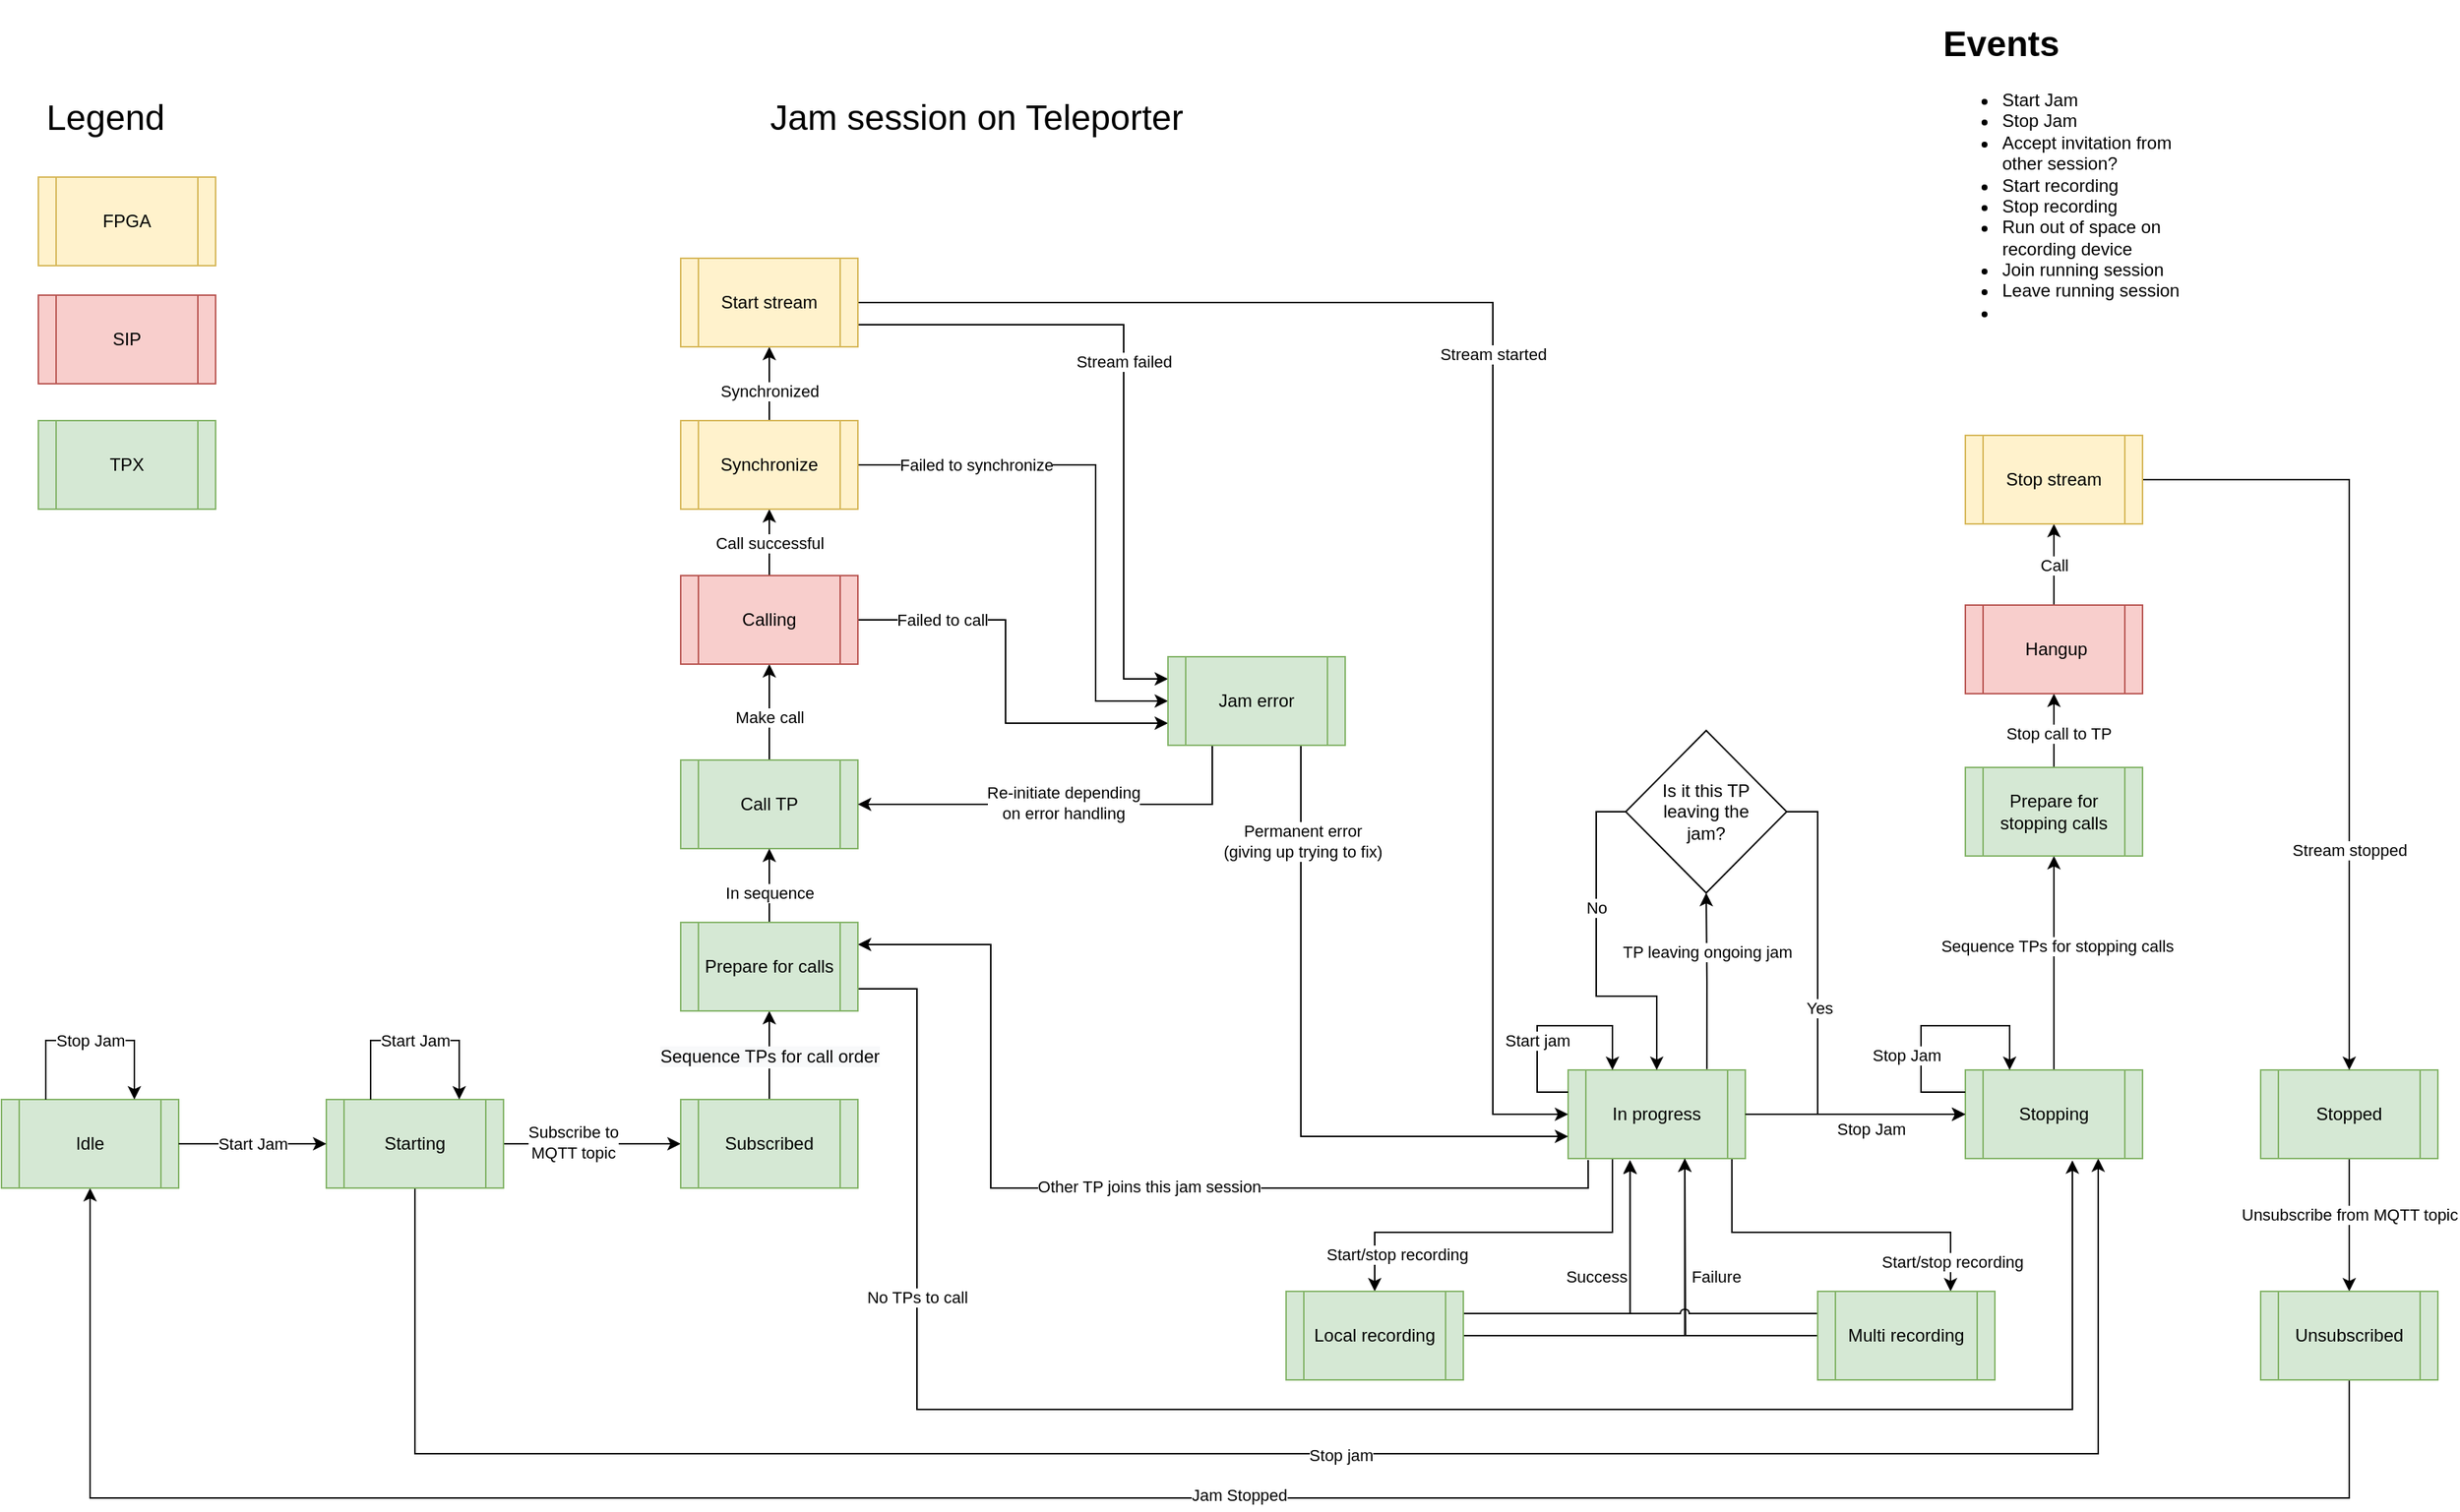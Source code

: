 <mxfile version="15.7.3" type="device" pages="7"><diagram id="mEreoi42ZR92TpzuEoXY" name="Jam session Teleporter"><mxGraphModel dx="1750" dy="2256" grid="1" gridSize="10" guides="1" tooltips="1" connect="1" arrows="1" fold="1" page="1" pageScale="1" pageWidth="850" pageHeight="1100" math="0" shadow="0"><root><mxCell id="0"/><mxCell id="1" parent="0"/><mxCell id="ZJnHxktaA1K_hiV-Tlbz-1" style="edgeStyle=orthogonalEdgeStyle;rounded=0;orthogonalLoop=1;jettySize=auto;html=1;exitX=0.5;exitY=1;exitDx=0;exitDy=0;entryX=0.5;entryY=1;entryDx=0;entryDy=0;jumpStyle=arc;" parent="1" source="0knt4PCLliwhI2bqQR1G-28" target="pVhmC3GO4_gb4KKHQz5N-12" edge="1"><mxGeometry relative="1" as="geometry"><Array as="points"><mxPoint x="1600" y="660"/><mxPoint x="70" y="660"/></Array></mxGeometry></mxCell><mxCell id="ZJnHxktaA1K_hiV-Tlbz-2" value="Jam Stopped" style="edgeLabel;html=1;align=center;verticalAlign=middle;resizable=0;points=[];" parent="ZJnHxktaA1K_hiV-Tlbz-1" vertex="1" connectable="0"><mxGeometry x="-0.085" y="-2" relative="1" as="geometry"><mxPoint as="offset"/></mxGeometry></mxCell><mxCell id="IrVR09Xk-O0_nEILg1vx-1" style="edgeStyle=orthogonalEdgeStyle;rounded=0;orthogonalLoop=1;jettySize=auto;html=1;exitX=0.113;exitY=1.016;exitDx=0;exitDy=0;entryX=1;entryY=0.25;entryDx=0;entryDy=0;exitPerimeter=0;" parent="1" source="pVhmC3GO4_gb4KKHQz5N-11" target="IrVR09Xk-O0_nEILg1vx-3" edge="1"><mxGeometry relative="1" as="geometry"><Array as="points"><mxPoint x="1085" y="450"/><mxPoint x="680" y="450"/><mxPoint x="680" y="285"/></Array></mxGeometry></mxCell><mxCell id="IrVR09Xk-O0_nEILg1vx-2" value="Other TP joins this jam session" style="edgeLabel;html=1;align=center;verticalAlign=middle;resizable=0;points=[];" parent="IrVR09Xk-O0_nEILg1vx-1" vertex="1" connectable="0"><mxGeometry x="-0.518" y="-1" relative="1" as="geometry"><mxPoint x="-153" as="offset"/></mxGeometry></mxCell><mxCell id="0knt4PCLliwhI2bqQR1G-9" style="edgeStyle=orthogonalEdgeStyle;rounded=0;orthogonalLoop=1;jettySize=auto;html=1;exitX=0.783;exitY=-0.011;exitDx=0;exitDy=0;entryX=0.5;entryY=1;entryDx=0;entryDy=0;exitPerimeter=0;" parent="1" source="pVhmC3GO4_gb4KKHQz5N-11" target="0knt4PCLliwhI2bqQR1G-22" edge="1"><mxGeometry relative="1" as="geometry"/></mxCell><mxCell id="0knt4PCLliwhI2bqQR1G-10" value="TP leaving ongoing jam" style="edgeLabel;html=1;align=center;verticalAlign=middle;resizable=0;points=[];" parent="0knt4PCLliwhI2bqQR1G-9" vertex="1" connectable="0"><mxGeometry x="0.217" y="2" relative="1" as="geometry"><mxPoint x="2" y="-7" as="offset"/></mxGeometry></mxCell><mxCell id="UztXPrmAYfhV4g2jYKKt-6" style="edgeStyle=orthogonalEdgeStyle;rounded=0;orthogonalLoop=1;jettySize=auto;html=1;exitX=0.25;exitY=1;exitDx=0;exitDy=0;entryX=0.5;entryY=0;entryDx=0;entryDy=0;" parent="1" source="pVhmC3GO4_gb4KKHQz5N-11" target="UztXPrmAYfhV4g2jYKKt-1" edge="1"><mxGeometry relative="1" as="geometry"><Array as="points"><mxPoint x="1101" y="480"/><mxPoint x="940" y="480"/></Array></mxGeometry></mxCell><mxCell id="UztXPrmAYfhV4g2jYKKt-11" value="Start/stop recording" style="edgeLabel;html=1;align=center;verticalAlign=middle;resizable=0;points=[];" parent="UztXPrmAYfhV4g2jYKKt-6" vertex="1" connectable="0"><mxGeometry x="0.546" y="-2" relative="1" as="geometry"><mxPoint x="-2" y="17" as="offset"/></mxGeometry></mxCell><mxCell id="UztXPrmAYfhV4g2jYKKt-12" style="edgeStyle=orthogonalEdgeStyle;rounded=0;orthogonalLoop=1;jettySize=auto;html=1;exitX=0.924;exitY=1.004;exitDx=0;exitDy=0;entryX=0.75;entryY=0;entryDx=0;entryDy=0;exitPerimeter=0;" parent="1" source="pVhmC3GO4_gb4KKHQz5N-11" target="UztXPrmAYfhV4g2jYKKt-2" edge="1"><mxGeometry relative="1" as="geometry"><Array as="points"><mxPoint x="1182" y="480"/><mxPoint x="1330" y="480"/></Array></mxGeometry></mxCell><mxCell id="UztXPrmAYfhV4g2jYKKt-15" value="Start/stop recording" style="edgeLabel;html=1;align=center;verticalAlign=middle;resizable=0;points=[];" parent="UztXPrmAYfhV4g2jYKKt-12" vertex="1" connectable="0"><mxGeometry x="0.745" y="1" relative="1" as="geometry"><mxPoint y="10" as="offset"/></mxGeometry></mxCell><UserObject label="In progress" link="data:page/id,9lnVXU8aen6mzVKK0a2o" id="pVhmC3GO4_gb4KKHQz5N-11"><mxCell style="shape=process;whiteSpace=wrap;html=1;backgroundOutline=1;fillColor=#d5e8d4;strokeColor=#82b366;" parent="1" vertex="1"><mxGeometry x="1071" y="370" width="120" height="60" as="geometry"/></mxCell></UserObject><UserObject label="Idle" link="data:page/id,U8EBaOdCLR7E3r8FAbFl" id="pVhmC3GO4_gb4KKHQz5N-12"><mxCell style="shape=process;whiteSpace=wrap;html=1;backgroundOutline=1;fillColor=#d5e8d4;strokeColor=#82b366;" parent="1" vertex="1"><mxGeometry x="10" y="390" width="120" height="60" as="geometry"/></mxCell></UserObject><mxCell id="V5wpgYcq1DKwJ6-na83f-2" style="edgeStyle=orthogonalEdgeStyle;rounded=0;jumpStyle=arc;orthogonalLoop=1;jettySize=auto;html=1;exitX=1;exitY=0.5;exitDx=0;exitDy=0;" parent="1" source="pVhmC3GO4_gb4KKHQz5N-13" target="V5wpgYcq1DKwJ6-na83f-1" edge="1"><mxGeometry relative="1" as="geometry"/></mxCell><mxCell id="V5wpgYcq1DKwJ6-na83f-4" value="Subscribe to&lt;br&gt;MQTT topic" style="edgeLabel;html=1;align=center;verticalAlign=middle;resizable=0;points=[];" parent="V5wpgYcq1DKwJ6-na83f-2" vertex="1" connectable="0"><mxGeometry x="-0.222" y="1" relative="1" as="geometry"><mxPoint as="offset"/></mxGeometry></mxCell><mxCell id="V5wpgYcq1DKwJ6-na83f-5" style="edgeStyle=orthogonalEdgeStyle;rounded=0;jumpStyle=arc;orthogonalLoop=1;jettySize=auto;html=1;exitX=0.5;exitY=1;exitDx=0;exitDy=0;entryX=0.75;entryY=1;entryDx=0;entryDy=0;" parent="1" source="pVhmC3GO4_gb4KKHQz5N-13" target="pVhmC3GO4_gb4KKHQz5N-14" edge="1"><mxGeometry relative="1" as="geometry"><Array as="points"><mxPoint x="290" y="630"/><mxPoint x="1430" y="630"/></Array></mxGeometry></mxCell><mxCell id="-7IZi6MVh6Vy-vVD-bEq-19" value="Stop jam" style="edgeLabel;html=1;align=center;verticalAlign=middle;resizable=0;points=[];fontSize=11;" parent="V5wpgYcq1DKwJ6-na83f-5" vertex="1" connectable="0"><mxGeometry x="0.061" y="-1" relative="1" as="geometry"><mxPoint as="offset"/></mxGeometry></mxCell><UserObject label="Starting" link="data:page/id,Y24iEUwC7vuxqg33h6Id" id="pVhmC3GO4_gb4KKHQz5N-13"><mxCell style="shape=process;whiteSpace=wrap;html=1;backgroundOutline=1;fillColor=#d5e8d4;strokeColor=#82b366;" parent="1" vertex="1"><mxGeometry x="230" y="390" width="120" height="60" as="geometry"/></mxCell></UserObject><mxCell id="0knt4PCLliwhI2bqQR1G-18" style="edgeStyle=orthogonalEdgeStyle;rounded=0;orthogonalLoop=1;jettySize=auto;html=1;exitX=0.5;exitY=0;exitDx=0;exitDy=0;entryX=0.5;entryY=1;entryDx=0;entryDy=0;" parent="1" source="pVhmC3GO4_gb4KKHQz5N-14" target="0knt4PCLliwhI2bqQR1G-3" edge="1"><mxGeometry relative="1" as="geometry"/></mxCell><mxCell id="0knt4PCLliwhI2bqQR1G-19" value="Sequence TPs for stopping calls" style="edgeLabel;html=1;align=center;verticalAlign=middle;resizable=0;points=[];" parent="0knt4PCLliwhI2bqQR1G-18" vertex="1" connectable="0"><mxGeometry x="0.165" y="-2" relative="1" as="geometry"><mxPoint as="offset"/></mxGeometry></mxCell><UserObject label="Stopping" link="data:page/id,RalXxItAXEA23QHP0CHe" id="pVhmC3GO4_gb4KKHQz5N-14"><mxCell style="shape=process;whiteSpace=wrap;html=1;backgroundOutline=1;fillColor=#d5e8d4;strokeColor=#82b366;" parent="1" vertex="1"><mxGeometry x="1340" y="370" width="120" height="60" as="geometry"/></mxCell></UserObject><mxCell id="pVhmC3GO4_gb4KKHQz5N-18" value="" style="endArrow=classic;html=1;rounded=0;exitX=1;exitY=0.5;exitDx=0;exitDy=0;entryX=0;entryY=0.5;entryDx=0;entryDy=0;" parent="1" source="pVhmC3GO4_gb4KKHQz5N-12" target="pVhmC3GO4_gb4KKHQz5N-13" edge="1"><mxGeometry relative="1" as="geometry"><mxPoint x="140" y="520" as="sourcePoint"/><mxPoint x="240" y="520" as="targetPoint"/></mxGeometry></mxCell><mxCell id="pVhmC3GO4_gb4KKHQz5N-19" value="Start Jam" style="edgeLabel;resizable=0;html=1;align=center;verticalAlign=middle;" parent="pVhmC3GO4_gb4KKHQz5N-18" connectable="0" vertex="1"><mxGeometry relative="1" as="geometry"/></mxCell><mxCell id="pVhmC3GO4_gb4KKHQz5N-20" value="" style="endArrow=classic;html=1;rounded=0;exitX=0.25;exitY=0;exitDx=0;exitDy=0;entryX=0.75;entryY=0;entryDx=0;entryDy=0;" parent="1" source="pVhmC3GO4_gb4KKHQz5N-13" target="pVhmC3GO4_gb4KKHQz5N-13" edge="1"><mxGeometry relative="1" as="geometry"><mxPoint x="240" y="320" as="sourcePoint"/><mxPoint x="310" y="380" as="targetPoint"/><Array as="points"><mxPoint x="260" y="350"/><mxPoint x="290" y="350"/><mxPoint x="320" y="350"/></Array></mxGeometry></mxCell><mxCell id="pVhmC3GO4_gb4KKHQz5N-21" value="Start Jam" style="edgeLabel;resizable=0;html=1;align=center;verticalAlign=middle;" parent="pVhmC3GO4_gb4KKHQz5N-20" connectable="0" vertex="1"><mxGeometry relative="1" as="geometry"/></mxCell><mxCell id="pVhmC3GO4_gb4KKHQz5N-23" value="" style="endArrow=classic;html=1;rounded=0;exitX=0.25;exitY=0;exitDx=0;exitDy=0;entryX=0.75;entryY=0;entryDx=0;entryDy=0;" parent="1" source="pVhmC3GO4_gb4KKHQz5N-12" target="pVhmC3GO4_gb4KKHQz5N-12" edge="1"><mxGeometry relative="1" as="geometry"><mxPoint x="50" y="260" as="sourcePoint"/><mxPoint x="150" y="260" as="targetPoint"/><Array as="points"><mxPoint x="40" y="350"/><mxPoint x="100" y="350"/></Array></mxGeometry></mxCell><mxCell id="pVhmC3GO4_gb4KKHQz5N-24" value="Stop Jam" style="edgeLabel;resizable=0;html=1;align=center;verticalAlign=middle;" parent="pVhmC3GO4_gb4KKHQz5N-23" connectable="0" vertex="1"><mxGeometry relative="1" as="geometry"/></mxCell><mxCell id="pVhmC3GO4_gb4KKHQz5N-30" value="" style="endArrow=classic;html=1;rounded=0;exitX=1;exitY=0.5;exitDx=0;exitDy=0;entryX=0;entryY=0.5;entryDx=0;entryDy=0;" parent="1" source="pVhmC3GO4_gb4KKHQz5N-11" target="pVhmC3GO4_gb4KKHQz5N-14" edge="1"><mxGeometry relative="1" as="geometry"><mxPoint x="1181" y="450" as="sourcePoint"/><mxPoint x="1281" y="450" as="targetPoint"/></mxGeometry></mxCell><mxCell id="pVhmC3GO4_gb4KKHQz5N-31" value="Stop Jam" style="edgeLabel;resizable=0;html=1;align=center;verticalAlign=middle;" parent="pVhmC3GO4_gb4KKHQz5N-30" connectable="0" vertex="1"><mxGeometry relative="1" as="geometry"><mxPoint x="10" y="10" as="offset"/></mxGeometry></mxCell><mxCell id="fjxfh3IxzhqPspn0pyld-1" value="&lt;h1&gt;Events&lt;/h1&gt;&lt;div&gt;&lt;ul&gt;&lt;li&gt;Start Jam&lt;/li&gt;&lt;li&gt;Stop Jam&lt;/li&gt;&lt;li&gt;Accept invitation from other session?&lt;/li&gt;&lt;li&gt;Start recording&lt;/li&gt;&lt;li&gt;Stop recording&lt;/li&gt;&lt;li&gt;Run out of space on recording device&lt;/li&gt;&lt;li&gt;Join running session&lt;/li&gt;&lt;li&gt;Leave running session&lt;/li&gt;&lt;li&gt;&lt;br&gt;&lt;/li&gt;&lt;/ul&gt;&lt;/div&gt;" style="text;html=1;strokeColor=none;fillColor=none;spacing=5;spacingTop=-20;whiteSpace=wrap;overflow=hidden;rounded=0;" parent="1" vertex="1"><mxGeometry x="1320" y="-345" width="190" height="230" as="geometry"/></mxCell><mxCell id="KgG6YHfU0Pqj8Ie7QNVB-2" style="edgeStyle=orthogonalEdgeStyle;rounded=0;jumpStyle=arc;orthogonalLoop=1;jettySize=auto;html=1;exitX=0.5;exitY=0;exitDx=0;exitDy=0;entryX=0.5;entryY=1;entryDx=0;entryDy=0;" parent="1" source="V5wpgYcq1DKwJ6-na83f-1" target="IrVR09Xk-O0_nEILg1vx-3" edge="1"><mxGeometry relative="1" as="geometry"><mxPoint x="530" y="340" as="targetPoint"/></mxGeometry></mxCell><mxCell id="-7IZi6MVh6Vy-vVD-bEq-4" value="&lt;span style=&quot;font-size: 12px ; background-color: rgb(248 , 249 , 250)&quot;&gt;Sequence TPs for call order&lt;/span&gt;" style="edgeLabel;html=1;align=center;verticalAlign=middle;resizable=0;points=[];" parent="KgG6YHfU0Pqj8Ie7QNVB-2" vertex="1" connectable="0"><mxGeometry x="0.125" relative="1" as="geometry"><mxPoint y="5" as="offset"/></mxGeometry></mxCell><UserObject label="Subscribed" id="V5wpgYcq1DKwJ6-na83f-1"><mxCell style="shape=process;whiteSpace=wrap;html=1;backgroundOutline=1;fillColor=#d5e8d4;strokeColor=#82b366;" parent="1" vertex="1"><mxGeometry x="470" y="390" width="120" height="60" as="geometry"/></mxCell></UserObject><mxCell id="-7IZi6MVh6Vy-vVD-bEq-2" style="edgeStyle=orthogonalEdgeStyle;rounded=0;jumpStyle=arc;orthogonalLoop=1;jettySize=auto;html=1;exitX=0.5;exitY=0;exitDx=0;exitDy=0;entryX=0.5;entryY=1;entryDx=0;entryDy=0;" parent="1" source="KgG6YHfU0Pqj8Ie7QNVB-1" target="-7IZi6MVh6Vy-vVD-bEq-1" edge="1"><mxGeometry relative="1" as="geometry"/></mxCell><mxCell id="-7IZi6MVh6Vy-vVD-bEq-3" value="Make call" style="edgeLabel;html=1;align=center;verticalAlign=middle;resizable=0;points=[];" parent="-7IZi6MVh6Vy-vVD-bEq-2" vertex="1" connectable="0"><mxGeometry x="-0.5" y="2" relative="1" as="geometry"><mxPoint x="2" y="-13" as="offset"/></mxGeometry></mxCell><mxCell id="-7IZi6MVh6Vy-vVD-bEq-24" style="edgeStyle=orthogonalEdgeStyle;rounded=0;jumpStyle=arc;orthogonalLoop=1;jettySize=auto;html=1;exitX=1;exitY=0.75;exitDx=0;exitDy=0;fontSize=11;entryX=0.604;entryY=1.021;entryDx=0;entryDy=0;entryPerimeter=0;" parent="1" source="IrVR09Xk-O0_nEILg1vx-3" target="pVhmC3GO4_gb4KKHQz5N-14" edge="1"><mxGeometry relative="1" as="geometry"><mxPoint x="1260" y="530" as="targetPoint"/><Array as="points"><mxPoint x="630" y="315"/><mxPoint x="630" y="600"/><mxPoint x="1413" y="600"/></Array></mxGeometry></mxCell><mxCell id="-7IZi6MVh6Vy-vVD-bEq-25" value="No TPs to call" style="edgeLabel;html=1;align=center;verticalAlign=middle;resizable=0;points=[];fontSize=11;" parent="-7IZi6MVh6Vy-vVD-bEq-24" vertex="1" connectable="0"><mxGeometry x="-0.686" relative="1" as="geometry"><mxPoint y="48" as="offset"/></mxGeometry></mxCell><UserObject label="Call TP" id="KgG6YHfU0Pqj8Ie7QNVB-1"><mxCell style="shape=process;whiteSpace=wrap;html=1;backgroundOutline=1;fillColor=#d5e8d4;strokeColor=#82b366;" parent="1" vertex="1"><mxGeometry x="470" y="160" width="120" height="60" as="geometry"/></mxCell></UserObject><mxCell id="-7IZi6MVh6Vy-vVD-bEq-6" value="Call successful" style="edgeStyle=orthogonalEdgeStyle;rounded=0;jumpStyle=arc;orthogonalLoop=1;jettySize=auto;html=1;exitX=0.5;exitY=0;exitDx=0;exitDy=0;entryX=0.5;entryY=1;entryDx=0;entryDy=0;" parent="1" source="-7IZi6MVh6Vy-vVD-bEq-1" target="-7IZi6MVh6Vy-vVD-bEq-5" edge="1"><mxGeometry relative="1" as="geometry"/></mxCell><mxCell id="-7IZi6MVh6Vy-vVD-bEq-22" style="edgeStyle=orthogonalEdgeStyle;rounded=0;jumpStyle=arc;orthogonalLoop=1;jettySize=auto;html=1;exitX=1;exitY=0.5;exitDx=0;exitDy=0;fontSize=11;entryX=0;entryY=0.75;entryDx=0;entryDy=0;" parent="1" source="-7IZi6MVh6Vy-vVD-bEq-1" target="-7IZi6MVh6Vy-vVD-bEq-31" edge="1"><mxGeometry relative="1" as="geometry"><Array as="points"><mxPoint x="690" y="65"/><mxPoint x="690" y="135"/></Array></mxGeometry></mxCell><mxCell id="-7IZi6MVh6Vy-vVD-bEq-23" value="Failed to call" style="edgeLabel;html=1;align=center;verticalAlign=middle;resizable=0;points=[];fontSize=11;" parent="-7IZi6MVh6Vy-vVD-bEq-22" vertex="1" connectable="0"><mxGeometry x="-0.626" y="1" relative="1" as="geometry"><mxPoint x="4" y="1" as="offset"/></mxGeometry></mxCell><UserObject label="Calling" id="-7IZi6MVh6Vy-vVD-bEq-1"><mxCell style="shape=process;whiteSpace=wrap;html=1;backgroundOutline=1;fillColor=#f8cecc;strokeColor=#b85450;" parent="1" vertex="1"><mxGeometry x="470" y="35" width="120" height="60" as="geometry"/></mxCell></UserObject><mxCell id="-7IZi6MVh6Vy-vVD-bEq-8" value="Synchronized" style="edgeStyle=orthogonalEdgeStyle;rounded=0;jumpStyle=arc;orthogonalLoop=1;jettySize=auto;html=1;exitX=0.5;exitY=0;exitDx=0;exitDy=0;" parent="1" source="-7IZi6MVh6Vy-vVD-bEq-5" target="-7IZi6MVh6Vy-vVD-bEq-7" edge="1"><mxGeometry x="-0.2" relative="1" as="geometry"><mxPoint as="offset"/></mxGeometry></mxCell><mxCell id="-7IZi6MVh6Vy-vVD-bEq-20" style="edgeStyle=orthogonalEdgeStyle;rounded=0;jumpStyle=arc;orthogonalLoop=1;jettySize=auto;html=1;exitX=1;exitY=0.5;exitDx=0;exitDy=0;entryX=0;entryY=0.5;entryDx=0;entryDy=0;fontSize=11;" parent="1" source="-7IZi6MVh6Vy-vVD-bEq-5" target="-7IZi6MVh6Vy-vVD-bEq-31" edge="1"><mxGeometry relative="1" as="geometry"><Array as="points"><mxPoint x="751" y="-40"/><mxPoint x="751" y="120"/></Array></mxGeometry></mxCell><mxCell id="-7IZi6MVh6Vy-vVD-bEq-21" value="Failed to synchronize" style="edgeLabel;html=1;align=center;verticalAlign=middle;resizable=0;points=[];fontSize=11;" parent="-7IZi6MVh6Vy-vVD-bEq-20" vertex="1" connectable="0"><mxGeometry x="-0.4" y="-2" relative="1" as="geometry"><mxPoint x="-31" y="-2" as="offset"/></mxGeometry></mxCell><UserObject label="Synchronize" id="-7IZi6MVh6Vy-vVD-bEq-5"><mxCell style="shape=process;whiteSpace=wrap;html=1;backgroundOutline=1;fillColor=#fff2cc;strokeColor=#d6b656;" parent="1" vertex="1"><mxGeometry x="470" y="-70" width="120" height="60" as="geometry"/></mxCell></UserObject><mxCell id="-7IZi6MVh6Vy-vVD-bEq-10" style="edgeStyle=orthogonalEdgeStyle;rounded=0;jumpStyle=arc;orthogonalLoop=1;jettySize=auto;html=1;exitX=1;exitY=0.5;exitDx=0;exitDy=0;entryX=0;entryY=0.5;entryDx=0;entryDy=0;" parent="1" source="-7IZi6MVh6Vy-vVD-bEq-7" target="pVhmC3GO4_gb4KKHQz5N-11" edge="1"><mxGeometry relative="1" as="geometry"><Array as="points"><mxPoint x="1020" y="-150"/><mxPoint x="1020" y="400"/></Array></mxGeometry></mxCell><mxCell id="-7IZi6MVh6Vy-vVD-bEq-11" value="Stream started" style="edgeLabel;html=1;align=center;verticalAlign=middle;resizable=0;points=[];" parent="-7IZi6MVh6Vy-vVD-bEq-10" vertex="1" connectable="0"><mxGeometry x="-0.245" y="-1" relative="1" as="geometry"><mxPoint x="41" y="34" as="offset"/></mxGeometry></mxCell><mxCell id="-7IZi6MVh6Vy-vVD-bEq-27" style="edgeStyle=orthogonalEdgeStyle;rounded=0;jumpStyle=arc;orthogonalLoop=1;jettySize=auto;html=1;exitX=1;exitY=0.75;exitDx=0;exitDy=0;entryX=0;entryY=0.25;entryDx=0;entryDy=0;fontSize=11;" parent="1" source="-7IZi6MVh6Vy-vVD-bEq-7" target="-7IZi6MVh6Vy-vVD-bEq-31" edge="1"><mxGeometry relative="1" as="geometry"><Array as="points"><mxPoint x="770" y="-135"/><mxPoint x="770" y="105"/></Array></mxGeometry></mxCell><mxCell id="-7IZi6MVh6Vy-vVD-bEq-30" value="Stream failed" style="edgeLabel;html=1;align=center;verticalAlign=middle;resizable=0;points=[];fontSize=11;" parent="-7IZi6MVh6Vy-vVD-bEq-27" vertex="1" connectable="0"><mxGeometry x="0.252" relative="1" as="geometry"><mxPoint y="-77" as="offset"/></mxGeometry></mxCell><UserObject label="Start stream" id="-7IZi6MVh6Vy-vVD-bEq-7"><mxCell style="shape=process;whiteSpace=wrap;html=1;backgroundOutline=1;fillColor=#fff2cc;strokeColor=#d6b656;" parent="1" vertex="1"><mxGeometry x="470" y="-180" width="120" height="60" as="geometry"/></mxCell></UserObject><UserObject label="TPX" id="-7IZi6MVh6Vy-vVD-bEq-14"><mxCell style="shape=process;whiteSpace=wrap;html=1;backgroundOutline=1;fillColor=#d5e8d4;strokeColor=#82b366;" parent="1" vertex="1"><mxGeometry x="35" y="-70" width="120" height="60" as="geometry"/></mxCell></UserObject><UserObject label="SIP" id="-7IZi6MVh6Vy-vVD-bEq-15"><mxCell style="shape=process;whiteSpace=wrap;html=1;backgroundOutline=1;fillColor=#f8cecc;strokeColor=#b85450;" parent="1" vertex="1"><mxGeometry x="35" y="-155" width="120" height="60" as="geometry"/></mxCell></UserObject><UserObject label="FPGA" id="-7IZi6MVh6Vy-vVD-bEq-16"><mxCell style="shape=process;whiteSpace=wrap;html=1;backgroundOutline=1;fillColor=#fff2cc;strokeColor=#d6b656;" parent="1" vertex="1"><mxGeometry x="35" y="-235" width="120" height="60" as="geometry"/></mxCell></UserObject><mxCell id="-7IZi6MVh6Vy-vVD-bEq-17" value="&lt;font style=&quot;font-size: 24px&quot;&gt;Legend&lt;/font&gt;" style="text;html=1;align=center;verticalAlign=middle;resizable=0;points=[];autosize=1;strokeColor=none;fillColor=none;" parent="1" vertex="1"><mxGeometry x="30" y="-285" width="100" height="20" as="geometry"/></mxCell><mxCell id="-7IZi6MVh6Vy-vVD-bEq-26" value="&lt;font style=&quot;font-size: 24px&quot;&gt;Jam session on Teleporter&lt;/font&gt;" style="text;html=1;align=center;verticalAlign=middle;resizable=0;points=[];autosize=1;strokeColor=none;fillColor=none;" parent="1" vertex="1"><mxGeometry x="520" y="-285" width="300" height="20" as="geometry"/></mxCell><mxCell id="-7IZi6MVh6Vy-vVD-bEq-28" style="edgeStyle=orthogonalEdgeStyle;rounded=0;jumpStyle=arc;orthogonalLoop=1;jettySize=auto;html=1;exitX=0;exitY=0.25;exitDx=0;exitDy=0;entryX=0.25;entryY=0;entryDx=0;entryDy=0;fontSize=11;" parent="1" source="pVhmC3GO4_gb4KKHQz5N-14" target="pVhmC3GO4_gb4KKHQz5N-14" edge="1"><mxGeometry relative="1" as="geometry"><Array as="points"><mxPoint x="1310" y="385"/><mxPoint x="1310" y="340"/><mxPoint x="1370" y="340"/></Array></mxGeometry></mxCell><mxCell id="-7IZi6MVh6Vy-vVD-bEq-29" value="Stop Jam" style="edgeLabel;html=1;align=center;verticalAlign=middle;resizable=0;points=[];fontSize=11;" parent="-7IZi6MVh6Vy-vVD-bEq-28" vertex="1" connectable="0"><mxGeometry x="-0.031" y="1" relative="1" as="geometry"><mxPoint x="-15" y="21" as="offset"/></mxGeometry></mxCell><mxCell id="-7IZi6MVh6Vy-vVD-bEq-35" style="edgeStyle=orthogonalEdgeStyle;rounded=0;jumpStyle=arc;orthogonalLoop=1;jettySize=auto;html=1;exitX=0.25;exitY=1;exitDx=0;exitDy=0;entryX=1;entryY=0.5;entryDx=0;entryDy=0;fontSize=11;" parent="1" source="-7IZi6MVh6Vy-vVD-bEq-31" target="KgG6YHfU0Pqj8Ie7QNVB-1" edge="1"><mxGeometry relative="1" as="geometry"/></mxCell><mxCell id="-7IZi6MVh6Vy-vVD-bEq-36" value="Re-initiate depending&lt;br&gt;on error handling" style="edgeLabel;html=1;align=center;verticalAlign=middle;resizable=0;points=[];fontSize=11;" parent="-7IZi6MVh6Vy-vVD-bEq-35" vertex="1" connectable="0"><mxGeometry x="-0.102" y="-1" relative="1" as="geometry"><mxPoint x="-16" as="offset"/></mxGeometry></mxCell><mxCell id="-7IZi6MVh6Vy-vVD-bEq-37" style="edgeStyle=orthogonalEdgeStyle;rounded=0;jumpStyle=arc;orthogonalLoop=1;jettySize=auto;html=1;exitX=0.75;exitY=1;exitDx=0;exitDy=0;entryX=0;entryY=0.75;entryDx=0;entryDy=0;fontSize=11;" parent="1" source="-7IZi6MVh6Vy-vVD-bEq-31" target="pVhmC3GO4_gb4KKHQz5N-11" edge="1"><mxGeometry relative="1" as="geometry"/></mxCell><mxCell id="-7IZi6MVh6Vy-vVD-bEq-38" value="Permanent error&lt;br&gt;(giving up trying to fix)" style="edgeLabel;html=1;align=center;verticalAlign=middle;resizable=0;points=[];fontSize=11;" parent="-7IZi6MVh6Vy-vVD-bEq-37" vertex="1" connectable="0"><mxGeometry x="-0.71" y="1" relative="1" as="geometry"><mxPoint as="offset"/></mxGeometry></mxCell><UserObject label="Jam error" id="-7IZi6MVh6Vy-vVD-bEq-31"><mxCell style="shape=process;whiteSpace=wrap;html=1;backgroundOutline=1;fillColor=#d5e8d4;strokeColor=#82b366;" parent="1" vertex="1"><mxGeometry x="800" y="90" width="120" height="60" as="geometry"/></mxCell></UserObject><mxCell id="IrVR09Xk-O0_nEILg1vx-5" style="edgeStyle=orthogonalEdgeStyle;rounded=0;orthogonalLoop=1;jettySize=auto;html=1;exitX=0.5;exitY=0;exitDx=0;exitDy=0;entryX=0.5;entryY=1;entryDx=0;entryDy=0;" parent="1" source="IrVR09Xk-O0_nEILg1vx-3" target="KgG6YHfU0Pqj8Ie7QNVB-1" edge="1"><mxGeometry relative="1" as="geometry"/></mxCell><mxCell id="IrVR09Xk-O0_nEILg1vx-6" value="In sequence" style="edgeLabel;html=1;align=center;verticalAlign=middle;resizable=0;points=[];" parent="IrVR09Xk-O0_nEILg1vx-5" vertex="1" connectable="0"><mxGeometry y="-2" relative="1" as="geometry"><mxPoint x="-2" y="5" as="offset"/></mxGeometry></mxCell><UserObject label="Prepare for calls" id="IrVR09Xk-O0_nEILg1vx-3"><mxCell style="shape=process;whiteSpace=wrap;html=1;backgroundOutline=1;fillColor=#d5e8d4;strokeColor=#82b366;" parent="1" vertex="1"><mxGeometry x="470" y="270" width="120" height="60" as="geometry"/></mxCell></UserObject><mxCell id="0knt4PCLliwhI2bqQR1G-29" style="edgeStyle=orthogonalEdgeStyle;rounded=0;orthogonalLoop=1;jettySize=auto;html=1;exitX=0.5;exitY=1;exitDx=0;exitDy=0;entryX=0.5;entryY=0;entryDx=0;entryDy=0;" parent="1" source="0knt4PCLliwhI2bqQR1G-1" target="0knt4PCLliwhI2bqQR1G-28" edge="1"><mxGeometry relative="1" as="geometry"/></mxCell><mxCell id="0knt4PCLliwhI2bqQR1G-30" value="Unsubscribe from MQTT topic" style="edgeLabel;html=1;align=center;verticalAlign=middle;resizable=0;points=[];" parent="0knt4PCLliwhI2bqQR1G-29" vertex="1" connectable="0"><mxGeometry x="-0.16" relative="1" as="geometry"><mxPoint as="offset"/></mxGeometry></mxCell><UserObject label="Stopped" id="0knt4PCLliwhI2bqQR1G-1"><mxCell style="shape=process;whiteSpace=wrap;html=1;backgroundOutline=1;fillColor=#d5e8d4;strokeColor=#82b366;" parent="1" vertex="1"><mxGeometry x="1540" y="370" width="120" height="60" as="geometry"/></mxCell></UserObject><mxCell id="0knt4PCLliwhI2bqQR1G-11" style="edgeStyle=orthogonalEdgeStyle;rounded=0;orthogonalLoop=1;jettySize=auto;html=1;exitX=0.5;exitY=0;exitDx=0;exitDy=0;entryX=0.5;entryY=1;entryDx=0;entryDy=0;" parent="1" source="0knt4PCLliwhI2bqQR1G-3" target="0knt4PCLliwhI2bqQR1G-4" edge="1"><mxGeometry relative="1" as="geometry"/></mxCell><mxCell id="0knt4PCLliwhI2bqQR1G-12" value="Stop call to TP" style="edgeLabel;html=1;align=center;verticalAlign=middle;resizable=0;points=[];" parent="0knt4PCLliwhI2bqQR1G-11" vertex="1" connectable="0"><mxGeometry x="-0.073" y="-3" relative="1" as="geometry"><mxPoint as="offset"/></mxGeometry></mxCell><UserObject label="Prepare for stopping calls" id="0knt4PCLliwhI2bqQR1G-3"><mxCell style="shape=process;whiteSpace=wrap;html=1;backgroundOutline=1;fillColor=#d5e8d4;strokeColor=#82b366;" parent="1" vertex="1"><mxGeometry x="1340" y="165" width="120" height="60" as="geometry"/></mxCell></UserObject><mxCell id="0knt4PCLliwhI2bqQR1G-13" style="edgeStyle=orthogonalEdgeStyle;rounded=0;orthogonalLoop=1;jettySize=auto;html=1;exitX=0.5;exitY=0;exitDx=0;exitDy=0;entryX=0.5;entryY=1;entryDx=0;entryDy=0;" parent="1" source="0knt4PCLliwhI2bqQR1G-4" target="0knt4PCLliwhI2bqQR1G-5" edge="1"><mxGeometry relative="1" as="geometry"/></mxCell><mxCell id="0knt4PCLliwhI2bqQR1G-14" value="Call" style="edgeLabel;html=1;align=center;verticalAlign=middle;resizable=0;points=[];" parent="0knt4PCLliwhI2bqQR1G-13" vertex="1" connectable="0"><mxGeometry x="0.075" relative="1" as="geometry"><mxPoint y="2" as="offset"/></mxGeometry></mxCell><UserObject label="&amp;nbsp;Hangup" id="0knt4PCLliwhI2bqQR1G-4"><mxCell style="shape=process;whiteSpace=wrap;html=1;backgroundOutline=1;fillColor=#f8cecc;strokeColor=#b85450;" parent="1" vertex="1"><mxGeometry x="1340" y="55" width="120" height="60" as="geometry"/></mxCell></UserObject><mxCell id="0knt4PCLliwhI2bqQR1G-16" style="edgeStyle=orthogonalEdgeStyle;rounded=0;orthogonalLoop=1;jettySize=auto;html=1;exitX=1;exitY=0.5;exitDx=0;exitDy=0;" parent="1" source="0knt4PCLliwhI2bqQR1G-5" target="0knt4PCLliwhI2bqQR1G-1" edge="1"><mxGeometry relative="1" as="geometry"/></mxCell><mxCell id="0knt4PCLliwhI2bqQR1G-17" value="Stream stopped" style="edgeLabel;html=1;align=center;verticalAlign=middle;resizable=0;points=[];" parent="0knt4PCLliwhI2bqQR1G-16" vertex="1" connectable="0"><mxGeometry x="-0.472" relative="1" as="geometry"><mxPoint y="248" as="offset"/></mxGeometry></mxCell><UserObject label="Stop stream" id="0knt4PCLliwhI2bqQR1G-5"><mxCell style="shape=process;whiteSpace=wrap;html=1;backgroundOutline=1;fillColor=#fff2cc;strokeColor=#d6b656;" parent="1" vertex="1"><mxGeometry x="1340" y="-60" width="120" height="60" as="geometry"/></mxCell></UserObject><mxCell id="0knt4PCLliwhI2bqQR1G-7" style="edgeStyle=orthogonalEdgeStyle;rounded=0;orthogonalLoop=1;jettySize=auto;html=1;exitX=0;exitY=0.25;exitDx=0;exitDy=0;entryX=0.25;entryY=0;entryDx=0;entryDy=0;" parent="1" source="pVhmC3GO4_gb4KKHQz5N-11" target="pVhmC3GO4_gb4KKHQz5N-11" edge="1"><mxGeometry relative="1" as="geometry"><Array as="points"><mxPoint x="1050" y="385"/><mxPoint x="1050" y="340"/><mxPoint x="1101" y="340"/></Array></mxGeometry></mxCell><mxCell id="0knt4PCLliwhI2bqQR1G-8" value="Start jam" style="edgeLabel;html=1;align=center;verticalAlign=middle;resizable=0;points=[];" parent="0knt4PCLliwhI2bqQR1G-7" vertex="1" connectable="0"><mxGeometry x="0.238" y="-1" relative="1" as="geometry"><mxPoint x="-25" y="9" as="offset"/></mxGeometry></mxCell><mxCell id="0knt4PCLliwhI2bqQR1G-23" style="edgeStyle=orthogonalEdgeStyle;rounded=0;orthogonalLoop=1;jettySize=auto;html=1;exitX=1;exitY=0.5;exitDx=0;exitDy=0;entryX=0;entryY=0.5;entryDx=0;entryDy=0;" parent="1" source="0knt4PCLliwhI2bqQR1G-22" target="pVhmC3GO4_gb4KKHQz5N-14" edge="1"><mxGeometry relative="1" as="geometry"><Array as="points"><mxPoint x="1240" y="195"/><mxPoint x="1240" y="400"/></Array></mxGeometry></mxCell><mxCell id="0knt4PCLliwhI2bqQR1G-25" value="Yes" style="edgeLabel;html=1;align=center;verticalAlign=middle;resizable=0;points=[];" parent="0knt4PCLliwhI2bqQR1G-23" vertex="1" connectable="0"><mxGeometry x="-0.056" y="1" relative="1" as="geometry"><mxPoint as="offset"/></mxGeometry></mxCell><mxCell id="0knt4PCLliwhI2bqQR1G-26" style="edgeStyle=orthogonalEdgeStyle;rounded=0;orthogonalLoop=1;jettySize=auto;html=1;exitX=0;exitY=0.5;exitDx=0;exitDy=0;entryX=0.5;entryY=0;entryDx=0;entryDy=0;" parent="1" source="0knt4PCLliwhI2bqQR1G-22" target="pVhmC3GO4_gb4KKHQz5N-11" edge="1"><mxGeometry relative="1" as="geometry"><Array as="points"><mxPoint x="1090" y="195"/><mxPoint x="1090" y="320"/><mxPoint x="1131" y="320"/></Array></mxGeometry></mxCell><mxCell id="0knt4PCLliwhI2bqQR1G-27" value="No" style="edgeLabel;html=1;align=center;verticalAlign=middle;resizable=0;points=[];" parent="0knt4PCLliwhI2bqQR1G-26" vertex="1" connectable="0"><mxGeometry x="-0.278" relative="1" as="geometry"><mxPoint as="offset"/></mxGeometry></mxCell><mxCell id="0knt4PCLliwhI2bqQR1G-22" value="Is it this TP &lt;br&gt;leaving the &lt;br&gt;jam?" style="rhombus;whiteSpace=wrap;html=1;" parent="1" vertex="1"><mxGeometry x="1110" y="140" width="109" height="110" as="geometry"/></mxCell><UserObject label="Unsubscribed" id="0knt4PCLliwhI2bqQR1G-28"><mxCell style="shape=process;whiteSpace=wrap;html=1;backgroundOutline=1;fillColor=#d5e8d4;strokeColor=#82b366;" parent="1" vertex="1"><mxGeometry x="1540" y="520" width="120" height="60" as="geometry"/></mxCell></UserObject><mxCell id="UztXPrmAYfhV4g2jYKKt-7" style="edgeStyle=orthogonalEdgeStyle;rounded=0;orthogonalLoop=1;jettySize=auto;html=1;exitX=1;exitY=0.25;exitDx=0;exitDy=0;entryX=0.349;entryY=1.016;entryDx=0;entryDy=0;entryPerimeter=0;" parent="1" source="UztXPrmAYfhV4g2jYKKt-1" target="pVhmC3GO4_gb4KKHQz5N-11" edge="1"><mxGeometry relative="1" as="geometry"/></mxCell><mxCell id="UztXPrmAYfhV4g2jYKKt-8" value="Success" style="edgeLabel;html=1;align=center;verticalAlign=middle;resizable=0;points=[];" parent="UztXPrmAYfhV4g2jYKKt-7" vertex="1" connectable="0"><mxGeometry x="-0.161" y="1" relative="1" as="geometry"><mxPoint x="-1" y="-24" as="offset"/></mxGeometry></mxCell><mxCell id="UztXPrmAYfhV4g2jYKKt-9" style="edgeStyle=orthogonalEdgeStyle;rounded=0;orthogonalLoop=1;jettySize=auto;html=1;exitX=1;exitY=0.5;exitDx=0;exitDy=0;" parent="1" source="UztXPrmAYfhV4g2jYKKt-1" target="pVhmC3GO4_gb4KKHQz5N-11" edge="1"><mxGeometry relative="1" as="geometry"><mxPoint x="1150" y="430" as="targetPoint"/><Array as="points"><mxPoint x="1150" y="550"/></Array></mxGeometry></mxCell><mxCell id="UztXPrmAYfhV4g2jYKKt-10" value="Failure" style="edgeLabel;html=1;align=center;verticalAlign=middle;resizable=0;points=[];" parent="UztXPrmAYfhV4g2jYKKt-9" vertex="1" connectable="0"><mxGeometry x="-0.345" y="1" relative="1" as="geometry"><mxPoint x="82" y="-39" as="offset"/></mxGeometry></mxCell><UserObject label="Local recording" id="UztXPrmAYfhV4g2jYKKt-1"><mxCell style="shape=process;whiteSpace=wrap;html=1;backgroundOutline=1;fillColor=#d5e8d4;strokeColor=#82b366;" parent="1" vertex="1"><mxGeometry x="880" y="520" width="120" height="60" as="geometry"/></mxCell></UserObject><mxCell id="UztXPrmAYfhV4g2jYKKt-13" style="edgeStyle=orthogonalEdgeStyle;rounded=0;orthogonalLoop=1;jettySize=auto;html=1;exitX=0;exitY=0.25;exitDx=0;exitDy=0;entryX=0.35;entryY=1.025;entryDx=0;entryDy=0;entryPerimeter=0;jumpStyle=arc;" parent="1" source="UztXPrmAYfhV4g2jYKKt-2" target="pVhmC3GO4_gb4KKHQz5N-11" edge="1"><mxGeometry relative="1" as="geometry"/></mxCell><mxCell id="UztXPrmAYfhV4g2jYKKt-14" style="edgeStyle=orthogonalEdgeStyle;rounded=0;orthogonalLoop=1;jettySize=auto;html=1;exitX=0;exitY=0.5;exitDx=0;exitDy=0;" parent="1" source="UztXPrmAYfhV4g2jYKKt-2" edge="1"><mxGeometry relative="1" as="geometry"><mxPoint x="1150" y="430" as="targetPoint"/></mxGeometry></mxCell><UserObject label="Multi recording" id="UztXPrmAYfhV4g2jYKKt-2"><mxCell style="shape=process;whiteSpace=wrap;html=1;backgroundOutline=1;fillColor=#d5e8d4;strokeColor=#82b366;" parent="1" vertex="1"><mxGeometry x="1240" y="520" width="120" height="60" as="geometry"/></mxCell></UserObject></root></mxGraphModel></diagram><diagram id="tfFalbMchF-3TrOoFPCJ" name="Jam session Platform"><mxGraphModel dx="2100" dy="1387" grid="1" gridSize="10" guides="1" tooltips="1" connect="1" arrows="1" fold="1" page="1" pageScale="1" pageWidth="827" pageHeight="1169" math="0" shadow="0"><root><mxCell id="tlGb46j9DbjumcbX3d8A-0"/><mxCell id="tlGb46j9DbjumcbX3d8A-1" parent="tlGb46j9DbjumcbX3d8A-0"/><mxCell id="vYhOKa9FP_Fo00N8qh47-0" value="Start jam" style="edgeStyle=orthogonalEdgeStyle;rounded=0;jumpStyle=arc;orthogonalLoop=1;jettySize=auto;html=1;exitX=0.5;exitY=1;exitDx=0;exitDy=0;entryX=0.5;entryY=0;entryDx=0;entryDy=0;" parent="tlGb46j9DbjumcbX3d8A-1" source="XCxdneKEo65zyxPEn8J1-0" target="ZPLyB_pOyufJipr-k6C1-0" edge="1"><mxGeometry relative="1" as="geometry"/></mxCell><mxCell id="XCxdneKEo65zyxPEn8J1-0" value="Idle" style="shape=process;whiteSpace=wrap;html=1;backgroundOutline=1;fillColor=#dae8fc;strokeColor=#6c8ebf;" parent="tlGb46j9DbjumcbX3d8A-1" vertex="1"><mxGeometry x="700" y="435" width="120" height="60" as="geometry"/></mxCell><mxCell id="iXl4gPHp1w4tGWSR4Snb-0" style="edgeStyle=orthogonalEdgeStyle;rounded=0;jumpStyle=arc;orthogonalLoop=1;jettySize=auto;html=1;exitX=0.25;exitY=0;exitDx=0;exitDy=0;entryX=0;entryY=0.5;entryDx=0;entryDy=0;" parent="tlGb46j9DbjumcbX3d8A-1" source="XCxdneKEo65zyxPEn8J1-0" target="XCxdneKEo65zyxPEn8J1-0" edge="1"><mxGeometry relative="1" as="geometry"><mxPoint x="870" y="435" as="targetPoint"/><Array as="points"><mxPoint x="730" y="375"/><mxPoint x="650" y="375"/><mxPoint x="650" y="465"/></Array></mxGeometry></mxCell><mxCell id="iXl4gPHp1w4tGWSR4Snb-1" value="Stop Jam" style="edgeLabel;html=1;align=center;verticalAlign=middle;resizable=0;points=[];" parent="iXl4gPHp1w4tGWSR4Snb-0" vertex="1" connectable="0"><mxGeometry x="-0.559" y="-1" relative="1" as="geometry"><mxPoint x="-78" y="26" as="offset"/></mxGeometry></mxCell><mxCell id="vYhOKa9FP_Fo00N8qh47-2" value="Gather participants&lt;br&gt;in jam" style="edgeStyle=orthogonalEdgeStyle;rounded=0;jumpStyle=arc;orthogonalLoop=1;jettySize=auto;html=1;exitX=1;exitY=0.5;exitDx=0;exitDy=0;entryX=0;entryY=0.5;entryDx=0;entryDy=0;" parent="tlGb46j9DbjumcbX3d8A-1" source="0G8VQJC9yRxGxd-itEEf-1" target="vYhOKa9FP_Fo00N8qh47-1" edge="1"><mxGeometry relative="1" as="geometry"/></mxCell><mxCell id="0G8VQJC9yRxGxd-itEEf-2" value="Subscribe to&lt;br&gt;MQTT jam topic" style="edgeStyle=orthogonalEdgeStyle;rounded=0;jumpStyle=arc;orthogonalLoop=1;jettySize=auto;html=1;exitX=0.5;exitY=1;exitDx=0;exitDy=0;entryX=0.5;entryY=0;entryDx=0;entryDy=0;" parent="tlGb46j9DbjumcbX3d8A-1" source="ZPLyB_pOyufJipr-k6C1-0" target="0G8VQJC9yRxGxd-itEEf-1" edge="1"><mxGeometry relative="1" as="geometry"/></mxCell><mxCell id="ZPLyB_pOyufJipr-k6C1-0" value="Starting" style="shape=process;whiteSpace=wrap;html=1;backgroundOutline=1;fillColor=#dae8fc;strokeColor=#6c8ebf;" parent="tlGb46j9DbjumcbX3d8A-1" vertex="1"><mxGeometry x="700" y="570" width="120" height="60" as="geometry"/></mxCell><mxCell id="vYhOKa9FP_Fo00N8qh47-5" value="For each participant" style="edgeStyle=orthogonalEdgeStyle;rounded=0;jumpStyle=arc;orthogonalLoop=1;jettySize=auto;html=1;exitX=0.5;exitY=0;exitDx=0;exitDy=0;entryX=0.5;entryY=1;entryDx=0;entryDy=0;" parent="tlGb46j9DbjumcbX3d8A-1" source="vYhOKa9FP_Fo00N8qh47-1" target="vYhOKa9FP_Fo00N8qh47-3" edge="1"><mxGeometry relative="1" as="geometry"/></mxCell><mxCell id="vYhOKa9FP_Fo00N8qh47-13" style="edgeStyle=orthogonalEdgeStyle;rounded=0;jumpStyle=arc;orthogonalLoop=1;jettySize=auto;html=1;exitX=1;exitY=0.5;exitDx=0;exitDy=0;entryX=0;entryY=0.5;entryDx=0;entryDy=0;" parent="tlGb46j9DbjumcbX3d8A-1" source="vYhOKa9FP_Fo00N8qh47-1" target="vYhOKa9FP_Fo00N8qh47-14" edge="1"><mxGeometry relative="1" as="geometry"><mxPoint x="1220" y="750" as="targetPoint"/></mxGeometry></mxCell><mxCell id="vYhOKa9FP_Fo00N8qh47-20" value="All participants&lt;br&gt;have started&lt;br&gt;streaming" style="edgeLabel;html=1;align=center;verticalAlign=middle;resizable=0;points=[];" parent="vYhOKa9FP_Fo00N8qh47-13" vertex="1" connectable="0"><mxGeometry x="-0.127" y="1" relative="1" as="geometry"><mxPoint y="1" as="offset"/></mxGeometry></mxCell><mxCell id="ckPK6MK8_5gg3fcdGGAg-0" style="edgeStyle=orthogonalEdgeStyle;rounded=0;jumpStyle=arc;orthogonalLoop=1;jettySize=auto;html=1;exitX=0.5;exitY=1;exitDx=0;exitDy=0;entryX=0.5;entryY=1;entryDx=0;entryDy=0;fontSize=12;" parent="tlGb46j9DbjumcbX3d8A-1" source="vYhOKa9FP_Fo00N8qh47-1" target="vYhOKa9FP_Fo00N8qh47-19" edge="1"><mxGeometry relative="1" as="geometry"><Array as="points"><mxPoint x="1027" y="840"/><mxPoint x="1540" y="840"/></Array></mxGeometry></mxCell><mxCell id="ckPK6MK8_5gg3fcdGGAg-1" value="No teleporters joined" style="edgeLabel;html=1;align=center;verticalAlign=middle;resizable=0;points=[];fontSize=12;" parent="ckPK6MK8_5gg3fcdGGAg-0" vertex="1" connectable="0"><mxGeometry x="0.078" relative="1" as="geometry"><mxPoint as="offset"/></mxGeometry></mxCell><mxCell id="vYhOKa9FP_Fo00N8qh47-1" value="Invitations" style="shape=process;whiteSpace=wrap;html=1;backgroundOutline=1;fillColor=#dae8fc;strokeColor=#6c8ebf;" parent="tlGb46j9DbjumcbX3d8A-1" vertex="1"><mxGeometry x="967" y="720" width="120" height="60" as="geometry"/></mxCell><mxCell id="vYhOKa9FP_Fo00N8qh47-8" value="Failed invite" style="edgeStyle=orthogonalEdgeStyle;rounded=0;jumpStyle=arc;orthogonalLoop=1;jettySize=auto;html=1;exitX=0.5;exitY=0;exitDx=0;exitDy=0;entryX=0.5;entryY=1;entryDx=0;entryDy=0;" parent="tlGb46j9DbjumcbX3d8A-1" source="vYhOKa9FP_Fo00N8qh47-3" target="vYhOKa9FP_Fo00N8qh47-7" edge="1"><mxGeometry relative="1" as="geometry"/></mxCell><mxCell id="vYhOKa9FP_Fo00N8qh47-9" style="edgeStyle=orthogonalEdgeStyle;rounded=0;jumpStyle=arc;orthogonalLoop=1;jettySize=auto;html=1;exitX=1;exitY=0.5;exitDx=0;exitDy=0;entryX=0.75;entryY=0;entryDx=0;entryDy=0;" parent="tlGb46j9DbjumcbX3d8A-1" source="vYhOKa9FP_Fo00N8qh47-3" target="vYhOKa9FP_Fo00N8qh47-1" edge="1"><mxGeometry relative="1" as="geometry"><Array as="points"><mxPoint x="1130" y="600"/><mxPoint x="1130" y="700"/><mxPoint x="1057" y="700"/></Array></mxGeometry></mxCell><mxCell id="vYhOKa9FP_Fo00N8qh47-10" value="Successful invite" style="edgeLabel;html=1;align=center;verticalAlign=middle;resizable=0;points=[];" parent="vYhOKa9FP_Fo00N8qh47-9" vertex="1" connectable="0"><mxGeometry x="-0.371" y="-2" relative="1" as="geometry"><mxPoint y="19" as="offset"/></mxGeometry></mxCell><mxCell id="vYhOKa9FP_Fo00N8qh47-3" value="Invite to jam" style="shape=process;whiteSpace=wrap;html=1;backgroundOutline=1;fillColor=#e1d5e7;strokeColor=#9673a6;" parent="tlGb46j9DbjumcbX3d8A-1" vertex="1"><mxGeometry x="967" y="570" width="120" height="60" as="geometry"/></mxCell><mxCell id="vYhOKa9FP_Fo00N8qh47-15" style="edgeStyle=orthogonalEdgeStyle;rounded=0;jumpStyle=arc;orthogonalLoop=1;jettySize=auto;html=1;exitX=0;exitY=0.5;exitDx=0;exitDy=0;entryX=0;entryY=0.5;entryDx=0;entryDy=0;" parent="tlGb46j9DbjumcbX3d8A-1" source="vYhOKa9FP_Fo00N8qh47-7" target="vYhOKa9FP_Fo00N8qh47-3" edge="1"><mxGeometry relative="1" as="geometry"><Array as="points"><mxPoint x="900" y="450"/><mxPoint x="900" y="600"/></Array></mxGeometry></mxCell><mxCell id="vYhOKa9FP_Fo00N8qh47-16" value="Retry based on criteria" style="edgeLabel;html=1;align=center;verticalAlign=middle;resizable=0;points=[];" parent="vYhOKa9FP_Fo00N8qh47-15" vertex="1" connectable="0"><mxGeometry x="-0.102" relative="1" as="geometry"><mxPoint as="offset"/></mxGeometry></mxCell><mxCell id="vYhOKa9FP_Fo00N8qh47-17" style="edgeStyle=orthogonalEdgeStyle;rounded=0;jumpStyle=arc;orthogonalLoop=1;jettySize=auto;html=1;exitX=1;exitY=0.5;exitDx=0;exitDy=0;entryX=0.5;entryY=0;entryDx=0;entryDy=0;" parent="tlGb46j9DbjumcbX3d8A-1" source="vYhOKa9FP_Fo00N8qh47-7" target="vYhOKa9FP_Fo00N8qh47-14" edge="1"><mxGeometry relative="1" as="geometry"/></mxCell><mxCell id="vYhOKa9FP_Fo00N8qh47-18" value="Failed, gave up" style="edgeLabel;html=1;align=center;verticalAlign=middle;resizable=0;points=[];" parent="vYhOKa9FP_Fo00N8qh47-17" vertex="1" connectable="0"><mxGeometry x="0.063" y="2" relative="1" as="geometry"><mxPoint as="offset"/></mxGeometry></mxCell><mxCell id="vYhOKa9FP_Fo00N8qh47-7" value="Error" style="shape=process;whiteSpace=wrap;html=1;backgroundOutline=1;fillColor=#dae8fc;strokeColor=#6c8ebf;" parent="tlGb46j9DbjumcbX3d8A-1" vertex="1"><mxGeometry x="967" y="420" width="120" height="60" as="geometry"/></mxCell><mxCell id="vYhOKa9FP_Fo00N8qh47-21" style="edgeStyle=orthogonalEdgeStyle;rounded=0;jumpStyle=arc;orthogonalLoop=1;jettySize=auto;html=1;exitX=1;exitY=0.75;exitDx=0;exitDy=0;entryX=0;entryY=0.75;entryDx=0;entryDy=0;" parent="tlGb46j9DbjumcbX3d8A-1" source="vYhOKa9FP_Fo00N8qh47-14" target="vYhOKa9FP_Fo00N8qh47-19" edge="1"><mxGeometry relative="1" as="geometry"/></mxCell><mxCell id="vYhOKa9FP_Fo00N8qh47-22" value="Stop jam" style="edgeLabel;html=1;align=center;verticalAlign=middle;resizable=0;points=[];" parent="vYhOKa9FP_Fo00N8qh47-21" vertex="1" connectable="0"><mxGeometry x="-0.249" y="1" relative="1" as="geometry"><mxPoint as="offset"/></mxGeometry></mxCell><mxCell id="Sxsp-6tYbPGLmImfzS13-0" style="edgeStyle=orthogonalEdgeStyle;rounded=0;orthogonalLoop=1;jettySize=auto;html=1;exitX=1;exitY=0.5;exitDx=0;exitDy=0;entryX=0;entryY=0.75;entryDx=0;entryDy=0;" edge="1" parent="tlGb46j9DbjumcbX3d8A-1" source="vYhOKa9FP_Fo00N8qh47-14" target="0G8VQJC9yRxGxd-itEEf-3"><mxGeometry relative="1" as="geometry"/></mxCell><mxCell id="Sxsp-6tYbPGLmImfzS13-1" value="TP leaving a jam" style="edgeLabel;html=1;align=center;verticalAlign=middle;resizable=0;points=[];" vertex="1" connectable="0" parent="Sxsp-6tYbPGLmImfzS13-0"><mxGeometry x="-0.113" y="1" relative="1" as="geometry"><mxPoint x="21" y="26" as="offset"/></mxGeometry></mxCell><mxCell id="Sxsp-6tYbPGLmImfzS13-6" style="edgeStyle=orthogonalEdgeStyle;rounded=0;orthogonalLoop=1;jettySize=auto;html=1;exitX=0.25;exitY=1;exitDx=0;exitDy=0;entryX=0.75;entryY=1;entryDx=0;entryDy=0;" edge="1" parent="tlGb46j9DbjumcbX3d8A-1" source="vYhOKa9FP_Fo00N8qh47-14" target="vYhOKa9FP_Fo00N8qh47-1"><mxGeometry relative="1" as="geometry"><Array as="points"><mxPoint x="1291" y="810"/><mxPoint x="1057" y="810"/></Array></mxGeometry></mxCell><mxCell id="Sxsp-6tYbPGLmImfzS13-7" value="TP joins jam" style="edgeLabel;html=1;align=center;verticalAlign=middle;resizable=0;points=[];" vertex="1" connectable="0" parent="Sxsp-6tYbPGLmImfzS13-6"><mxGeometry x="-0.268" y="3" relative="1" as="geometry"><mxPoint x="-23" y="-3" as="offset"/></mxGeometry></mxCell><mxCell id="vYhOKa9FP_Fo00N8qh47-14" value="In progress" style="shape=process;whiteSpace=wrap;html=1;backgroundOutline=1;fillColor=#dae8fc;strokeColor=#6c8ebf;" parent="tlGb46j9DbjumcbX3d8A-1" vertex="1"><mxGeometry x="1261" y="720" width="120" height="60" as="geometry"/></mxCell><mxCell id="0G8VQJC9yRxGxd-itEEf-4" style="edgeStyle=orthogonalEdgeStyle;rounded=0;jumpStyle=arc;orthogonalLoop=1;jettySize=auto;html=1;exitX=0.5;exitY=0;exitDx=0;exitDy=0;entryX=0.5;entryY=1;entryDx=0;entryDy=0;" parent="tlGb46j9DbjumcbX3d8A-1" source="vYhOKa9FP_Fo00N8qh47-19" target="0G8VQJC9yRxGxd-itEEf-3" edge="1"><mxGeometry relative="1" as="geometry"/></mxCell><mxCell id="0G8VQJC9yRxGxd-itEEf-5" value="Send out stop jam signal on&lt;br&gt;MQTT jam topic" style="edgeLabel;html=1;align=center;verticalAlign=middle;resizable=0;points=[];" parent="0G8VQJC9yRxGxd-itEEf-4" vertex="1" connectable="0"><mxGeometry x="0.03" y="-2" relative="1" as="geometry"><mxPoint as="offset"/></mxGeometry></mxCell><mxCell id="vYhOKa9FP_Fo00N8qh47-19" value="Stopping" style="shape=process;whiteSpace=wrap;html=1;backgroundOutline=1;fillColor=#dae8fc;strokeColor=#6c8ebf;" parent="tlGb46j9DbjumcbX3d8A-1" vertex="1"><mxGeometry x="1480" y="720" width="120" height="60" as="geometry"/></mxCell><mxCell id="0G8VQJC9yRxGxd-itEEf-1" value="Subscribed" style="shape=process;whiteSpace=wrap;html=1;backgroundOutline=1;fillColor=#dae8fc;strokeColor=#6c8ebf;" parent="tlGb46j9DbjumcbX3d8A-1" vertex="1"><mxGeometry x="700" y="720" width="120" height="60" as="geometry"/></mxCell><mxCell id="0G8VQJC9yRxGxd-itEEf-7" style="edgeStyle=orthogonalEdgeStyle;rounded=0;jumpStyle=arc;orthogonalLoop=1;jettySize=auto;html=1;exitX=0.5;exitY=0;exitDx=0;exitDy=0;entryX=0.5;entryY=1;entryDx=0;entryDy=0;" parent="tlGb46j9DbjumcbX3d8A-1" source="0G8VQJC9yRxGxd-itEEf-3" target="0G8VQJC9yRxGxd-itEEf-6" edge="1"><mxGeometry relative="1" as="geometry"/></mxCell><mxCell id="0G8VQJC9yRxGxd-itEEf-8" value="Not all TPs shut down cleanly&lt;br&gt;(force stopped stream and &lt;br&gt;clean slate on every TP &lt;br&gt;not shutting down cleanly)&lt;span style=&quot;color: rgba(0 , 0 , 0 , 0) ; font-family: monospace ; font-size: 0px ; background-color: rgb(248 , 249 , 250)&quot;&gt;%3CmxGraphModel%3E%3Croot%3E%3CmxCell%20id%3D%220%22%2F%3E%3CmxCell%20id%3D%221%22%20parent%3D%220%22%2F%3E%3CmxCell%20id%3D%222%22%20value%3D%22Waiting%20for%26lt%3Bbr%26gt%3BTP%20conformation%26lt%3Bbr%26gt%3Bstops%22%20style%3D%22shape%3Dprocess%3BwhiteSpace%3Dwrap%3Bhtml%3D1%3BbackgroundOutline%3D1%3B%22%20vertex%3D%221%22%20parent%3D%221%22%3E%3CmxGeometry%20x%3D%221480%22%20y%3D%22540%22%20width%3D%22120%22%20height%3D%2260%22%20as%3D%22geometry%22%2F%3E%3C%2FmxCell%3E%3C%2Froot%3E%3C%2FmxGraphModel%3&lt;/span&gt;" style="edgeLabel;html=1;align=center;verticalAlign=middle;resizable=0;points=[];" parent="0G8VQJC9yRxGxd-itEEf-7" vertex="1" connectable="0"><mxGeometry x="0.117" y="1" relative="1" as="geometry"><mxPoint as="offset"/></mxGeometry></mxCell><mxCell id="0G8VQJC9yRxGxd-itEEf-11" style="edgeStyle=orthogonalEdgeStyle;rounded=0;jumpStyle=arc;orthogonalLoop=1;jettySize=auto;html=1;exitX=1;exitY=0.5;exitDx=0;exitDy=0;entryX=0.5;entryY=0;entryDx=0;entryDy=0;" parent="tlGb46j9DbjumcbX3d8A-1" source="0G8VQJC9yRxGxd-itEEf-3" target="0G8VQJC9yRxGxd-itEEf-10" edge="1"><mxGeometry relative="1" as="geometry"/></mxCell><mxCell id="Sxsp-6tYbPGLmImfzS13-2" style="edgeStyle=orthogonalEdgeStyle;rounded=0;orthogonalLoop=1;jettySize=auto;html=1;exitX=0;exitY=0.25;exitDx=0;exitDy=0;entryX=1;entryY=0.25;entryDx=0;entryDy=0;" edge="1" parent="tlGb46j9DbjumcbX3d8A-1" source="0G8VQJC9yRxGxd-itEEf-3" target="vYhOKa9FP_Fo00N8qh47-14"><mxGeometry relative="1" as="geometry"><Array as="points"><mxPoint x="1400" y="555"/><mxPoint x="1400" y="735"/></Array></mxGeometry></mxCell><mxCell id="Sxsp-6tYbPGLmImfzS13-3" value="TP left jam" style="edgeLabel;html=1;align=center;verticalAlign=middle;resizable=0;points=[];" vertex="1" connectable="0" parent="Sxsp-6tYbPGLmImfzS13-2"><mxGeometry x="-0.054" y="-2" relative="1" as="geometry"><mxPoint x="-17" y="-4" as="offset"/></mxGeometry></mxCell><mxCell id="0G8VQJC9yRxGxd-itEEf-3" value="Waiting for&lt;br&gt;TP conformation&lt;br&gt;stops" style="shape=process;whiteSpace=wrap;html=1;backgroundOutline=1;fillColor=#dae8fc;strokeColor=#6c8ebf;" parent="tlGb46j9DbjumcbX3d8A-1" vertex="1"><mxGeometry x="1480" y="540" width="120" height="60" as="geometry"/></mxCell><mxCell id="0G8VQJC9yRxGxd-itEEf-12" style="edgeStyle=orthogonalEdgeStyle;rounded=0;jumpStyle=arc;orthogonalLoop=1;jettySize=auto;html=1;exitX=1;exitY=0.5;exitDx=0;exitDy=0;" parent="tlGb46j9DbjumcbX3d8A-1" source="0G8VQJC9yRxGxd-itEEf-6" target="0G8VQJC9yRxGxd-itEEf-10" edge="1"><mxGeometry relative="1" as="geometry"/></mxCell><mxCell id="0G8VQJC9yRxGxd-itEEf-14" value="All TPs stopped" style="edgeLabel;html=1;align=center;verticalAlign=middle;resizable=0;points=[];" parent="0G8VQJC9yRxGxd-itEEf-12" vertex="1" connectable="0"><mxGeometry x="0.098" y="1" relative="1" as="geometry"><mxPoint as="offset"/></mxGeometry></mxCell><mxCell id="0G8VQJC9yRxGxd-itEEf-6" value="Cleanup" style="shape=process;whiteSpace=wrap;html=1;backgroundOutline=1;fillColor=#dae8fc;strokeColor=#6c8ebf;" parent="tlGb46j9DbjumcbX3d8A-1" vertex="1"><mxGeometry x="1480" y="350" width="120" height="60" as="geometry"/></mxCell><mxCell id="0G8VQJC9yRxGxd-itEEf-18" style="edgeStyle=orthogonalEdgeStyle;rounded=0;jumpStyle=arc;orthogonalLoop=1;jettySize=auto;html=1;exitX=0.5;exitY=1;exitDx=0;exitDy=0;entryX=0;entryY=0.75;entryDx=0;entryDy=0;" parent="tlGb46j9DbjumcbX3d8A-1" source="xaDR9MhmsmTkGvvR_w4Q-0" target="XCxdneKEo65zyxPEn8J1-0" edge="1"><mxGeometry relative="1" as="geometry"><Array as="points"><mxPoint x="1714" y="880"/><mxPoint x="650" y="880"/><mxPoint x="650" y="480"/></Array></mxGeometry></mxCell><mxCell id="DXJglCjAFJ-qtTwErb-y-0" value="Jam Stopped" style="edgeLabel;html=1;align=center;verticalAlign=middle;resizable=0;points=[];" parent="0G8VQJC9yRxGxd-itEEf-18" vertex="1" connectable="0"><mxGeometry x="-0.112" y="-2" relative="1" as="geometry"><mxPoint as="offset"/></mxGeometry></mxCell><mxCell id="xaDR9MhmsmTkGvvR_w4Q-3" style="edgeStyle=orthogonalEdgeStyle;rounded=0;jumpStyle=arc;orthogonalLoop=1;jettySize=auto;html=1;exitX=0.5;exitY=1;exitDx=0;exitDy=0;entryX=0.5;entryY=0;entryDx=0;entryDy=0;fontSize=12;" parent="tlGb46j9DbjumcbX3d8A-1" source="0G8VQJC9yRxGxd-itEEf-10" target="xaDR9MhmsmTkGvvR_w4Q-0" edge="1"><mxGeometry relative="1" as="geometry"/></mxCell><mxCell id="xaDR9MhmsmTkGvvR_w4Q-4" value="Unsubscribe from&lt;br&gt;MQTT jam topic" style="edgeLabel;html=1;align=center;verticalAlign=middle;resizable=0;points=[];fontSize=12;" parent="xaDR9MhmsmTkGvvR_w4Q-3" vertex="1" connectable="0"><mxGeometry x="-0.294" y="1" relative="1" as="geometry"><mxPoint x="-1" y="9" as="offset"/></mxGeometry></mxCell><mxCell id="0G8VQJC9yRxGxd-itEEf-10" value="Stopped" style="shape=process;whiteSpace=wrap;html=1;backgroundOutline=1;fillColor=#dae8fc;strokeColor=#6c8ebf;" parent="tlGb46j9DbjumcbX3d8A-1" vertex="1"><mxGeometry x="1654" y="640" width="120" height="60" as="geometry"/></mxCell><mxCell id="0G8VQJC9yRxGxd-itEEf-15" style="edgeStyle=orthogonalEdgeStyle;rounded=0;jumpStyle=arc;orthogonalLoop=1;jettySize=auto;html=1;exitX=0;exitY=0.25;exitDx=0;exitDy=0;entryX=0.25;entryY=0;entryDx=0;entryDy=0;" parent="tlGb46j9DbjumcbX3d8A-1" source="vYhOKa9FP_Fo00N8qh47-14" target="vYhOKa9FP_Fo00N8qh47-14" edge="1"><mxGeometry relative="1" as="geometry"><Array as="points"><mxPoint x="1220" y="735"/><mxPoint x="1220" y="680"/><mxPoint x="1291" y="680"/></Array></mxGeometry></mxCell><mxCell id="0G8VQJC9yRxGxd-itEEf-16" value="Start jam" style="edgeLabel;html=1;align=center;verticalAlign=middle;resizable=0;points=[];" parent="0G8VQJC9yRxGxd-itEEf-15" vertex="1" connectable="0"><mxGeometry x="-0.401" relative="1" as="geometry"><mxPoint y="-14" as="offset"/></mxGeometry></mxCell><mxCell id="q9Mo1JeSmJZ20cofTbS_-0" value="&lt;font style=&quot;font-size: 24px&quot;&gt;Legend&lt;/font&gt;" style="text;html=1;align=center;verticalAlign=middle;resizable=0;points=[];autosize=1;strokeColor=none;fillColor=none;" parent="tlGb46j9DbjumcbX3d8A-1" vertex="1"><mxGeometry x="450" y="290" width="100" height="20" as="geometry"/></mxCell><mxCell id="D4LbJxAWQn85zzD8R0Fm-0" value="Platform" style="shape=process;whiteSpace=wrap;html=1;backgroundOutline=1;fillColor=#dae8fc;strokeColor=#6c8ebf;" parent="tlGb46j9DbjumcbX3d8A-1" vertex="1"><mxGeometry x="450" y="350" width="120" height="60" as="geometry"/></mxCell><mxCell id="D4LbJxAWQn85zzD8R0Fm-1" value="Teleporter" style="shape=process;whiteSpace=wrap;html=1;backgroundOutline=1;fillColor=#e1d5e7;strokeColor=#9673a6;" parent="tlGb46j9DbjumcbX3d8A-1" vertex="1"><mxGeometry x="450" y="455" width="120" height="60" as="geometry"/></mxCell><mxCell id="xaDR9MhmsmTkGvvR_w4Q-0" value="Unsubscribed" style="shape=process;whiteSpace=wrap;html=1;backgroundOutline=1;fillColor=#dae8fc;strokeColor=#6c8ebf;" parent="tlGb46j9DbjumcbX3d8A-1" vertex="1"><mxGeometry x="1654" y="790" width="120" height="60" as="geometry"/></mxCell><mxCell id="qX8zprIKDHN4KGrgubiG-0" value="&lt;font style=&quot;font-size: 24px&quot;&gt;Jam Session Platform&lt;/font&gt;" style="text;html=1;align=center;verticalAlign=middle;resizable=0;points=[];autosize=1;strokeColor=none;fillColor=none;" vertex="1" parent="tlGb46j9DbjumcbX3d8A-1"><mxGeometry x="955" y="290" width="250" height="20" as="geometry"/></mxCell></root></mxGraphModel></diagram><diagram id="E3YKjPrKOP0wQHe1fgQE" name="Jam session App"><mxGraphModel dx="1750" dy="1156" grid="1" gridSize="10" guides="1" tooltips="1" connect="1" arrows="1" fold="1" page="1" pageScale="1" pageWidth="827" pageHeight="1169" math="0" shadow="0"><root><mxCell id="XeG0e5BJS-XQY71qaba5-0"/><mxCell id="XeG0e5BJS-XQY71qaba5-1" parent="XeG0e5BJS-XQY71qaba5-0"/><mxCell id="qpT7rdUwCxnDGMcb-0-4-0" value="Jam session App" style="text;html=1;align=center;verticalAlign=middle;resizable=0;points=[];autosize=1;strokeColor=none;fillColor=none;fontSize=24;" parent="XeG0e5BJS-XQY71qaba5-1" vertex="1"><mxGeometry x="500" y="170" width="200" height="30" as="geometry"/></mxCell><mxCell id="Y4jNaD21cQQ4V4Bn2_-B-2" style="edgeStyle=orthogonalEdgeStyle;rounded=0;jumpStyle=arc;orthogonalLoop=1;jettySize=auto;html=1;exitX=0.5;exitY=1;exitDx=0;exitDy=0;entryX=0.5;entryY=0;entryDx=0;entryDy=0;fontSize=12;" parent="XeG0e5BJS-XQY71qaba5-1" source="zkm1Omm9zByr3U0oVRuL-0" target="UgZ1txzwQJ0-C4JhAEqg-0" edge="1"><mxGeometry relative="1" as="geometry"/></mxCell><mxCell id="hNeepkqjZCbkBrClymAV-0" value="Start jam" style="edgeLabel;html=1;align=center;verticalAlign=middle;resizable=0;points=[];fontSize=12;" parent="Y4jNaD21cQQ4V4Bn2_-B-2" vertex="1" connectable="0"><mxGeometry x="-0.343" y="2" relative="1" as="geometry"><mxPoint x="-2" y="7" as="offset"/></mxGeometry></mxCell><mxCell id="zkm1Omm9zByr3U0oVRuL-0" value="&lt;font style=&quot;font-size: 12px&quot;&gt;Idle&lt;/font&gt;" style="shape=process;whiteSpace=wrap;html=1;backgroundOutline=1;fontSize=24;fillColor=#ffe6cc;strokeColor=#d79b00;" parent="XeG0e5BJS-XQY71qaba5-1" vertex="1"><mxGeometry x="310" y="320" width="120" height="60" as="geometry"/></mxCell><mxCell id="Y4jNaD21cQQ4V4Bn2_-B-3" style="edgeStyle=orthogonalEdgeStyle;rounded=0;jumpStyle=arc;orthogonalLoop=1;jettySize=auto;html=1;exitX=0.5;exitY=1;exitDx=0;exitDy=0;entryX=0.5;entryY=0;entryDx=0;entryDy=0;fontSize=12;" parent="XeG0e5BJS-XQY71qaba5-1" source="UgZ1txzwQJ0-C4JhAEqg-0" target="c2pa7rzefymoFcuGInLS-0" edge="1"><mxGeometry relative="1" as="geometry"/></mxCell><mxCell id="hNeepkqjZCbkBrClymAV-1" value="Ask Platform" style="edgeLabel;html=1;align=center;verticalAlign=middle;resizable=0;points=[];fontSize=12;" parent="Y4jNaD21cQQ4V4Bn2_-B-3" vertex="1" connectable="0"><mxGeometry x="-0.167" y="-2" relative="1" as="geometry"><mxPoint as="offset"/></mxGeometry></mxCell><mxCell id="UgZ1txzwQJ0-C4JhAEqg-0" value="&lt;font style=&quot;font-size: 12px&quot;&gt;Starting&lt;/font&gt;" style="shape=process;whiteSpace=wrap;html=1;backgroundOutline=1;fontSize=24;fillColor=#ffe6cc;strokeColor=#d79b00;" parent="XeG0e5BJS-XQY71qaba5-1" vertex="1"><mxGeometry x="310" y="450" width="120" height="60" as="geometry"/></mxCell><mxCell id="Y4jNaD21cQQ4V4Bn2_-B-4" style="edgeStyle=orthogonalEdgeStyle;rounded=0;jumpStyle=arc;orthogonalLoop=1;jettySize=auto;html=1;exitX=0.5;exitY=1;exitDx=0;exitDy=0;entryX=0.5;entryY=0;entryDx=0;entryDy=0;fontSize=12;" parent="XeG0e5BJS-XQY71qaba5-1" source="c2pa7rzefymoFcuGInLS-0" target="c2pa7rzefymoFcuGInLS-1" edge="1"><mxGeometry relative="1" as="geometry"/></mxCell><mxCell id="8HQTOedilHgbarnfl3GH-5" value="Subscribe to MQTT Jam Topic" style="edgeLabel;html=1;align=center;verticalAlign=middle;resizable=0;points=[];fontSize=12;" parent="Y4jNaD21cQQ4V4Bn2_-B-4" vertex="1" connectable="0"><mxGeometry x="-0.133" y="-1" relative="1" as="geometry"><mxPoint as="offset"/></mxGeometry></mxCell><mxCell id="c2pa7rzefymoFcuGInLS-0" value="&lt;span style=&quot;font-size: 12px&quot;&gt;Inititlization&lt;/span&gt;" style="shape=process;whiteSpace=wrap;html=1;backgroundOutline=1;fontSize=24;fillColor=#ffe6cc;strokeColor=#d79b00;" parent="XeG0e5BJS-XQY71qaba5-1" vertex="1"><mxGeometry x="310" y="570" width="120" height="60" as="geometry"/></mxCell><mxCell id="Y4jNaD21cQQ4V4Bn2_-B-5" style="edgeStyle=orthogonalEdgeStyle;rounded=0;jumpStyle=arc;orthogonalLoop=1;jettySize=auto;html=1;exitX=0.5;exitY=1;exitDx=0;exitDy=0;entryX=0.5;entryY=0;entryDx=0;entryDy=0;fontSize=12;" parent="XeG0e5BJS-XQY71qaba5-1" source="c2pa7rzefymoFcuGInLS-1" target="w7s7IVYCsoHYj_Pe2PCE-0" edge="1"><mxGeometry relative="1" as="geometry"/></mxCell><mxCell id="pAav_gv7vMZWPHdO7gwP-0" value="Listen for participants finishing" style="edgeLabel;html=1;align=center;verticalAlign=middle;resizable=0;points=[];fontSize=12;" parent="Y4jNaD21cQQ4V4Bn2_-B-5" vertex="1" connectable="0"><mxGeometry x="-0.1" y="-3" relative="1" as="geometry"><mxPoint as="offset"/></mxGeometry></mxCell><mxCell id="c2pa7rzefymoFcuGInLS-1" value="&lt;span style=&quot;font-size: 12px&quot;&gt;Subscribed&lt;/span&gt;" style="shape=process;whiteSpace=wrap;html=1;backgroundOutline=1;fontSize=24;fillColor=#ffe6cc;strokeColor=#d79b00;" parent="XeG0e5BJS-XQY71qaba5-1" vertex="1"><mxGeometry x="310" y="690" width="120" height="60" as="geometry"/></mxCell><mxCell id="Y4jNaD21cQQ4V4Bn2_-B-6" style="edgeStyle=orthogonalEdgeStyle;rounded=0;jumpStyle=arc;orthogonalLoop=1;jettySize=auto;html=1;exitX=1;exitY=0.5;exitDx=0;exitDy=0;fontSize=12;" parent="XeG0e5BJS-XQY71qaba5-1" source="w7s7IVYCsoHYj_Pe2PCE-0" target="w7s7IVYCsoHYj_Pe2PCE-1" edge="1"><mxGeometry relative="1" as="geometry"/></mxCell><mxCell id="pAav_gv7vMZWPHdO7gwP-1" value="Live" style="edgeLabel;html=1;align=center;verticalAlign=middle;resizable=0;points=[];fontSize=12;" parent="Y4jNaD21cQQ4V4Bn2_-B-6" vertex="1" connectable="0"><mxGeometry x="-0.263" y="-1" relative="1" as="geometry"><mxPoint x="20" y="-1" as="offset"/></mxGeometry></mxCell><mxCell id="pAav_gv7vMZWPHdO7gwP-20" style="edgeStyle=orthogonalEdgeStyle;rounded=0;jumpStyle=arc;orthogonalLoop=1;jettySize=auto;html=1;exitX=0.75;exitY=1;exitDx=0;exitDy=0;entryX=0.5;entryY=1;entryDx=0;entryDy=0;fontSize=12;" parent="XeG0e5BJS-XQY71qaba5-1" source="w7s7IVYCsoHYj_Pe2PCE-0" target="w7s7IVYCsoHYj_Pe2PCE-2" edge="1"><mxGeometry relative="1" as="geometry"><Array as="points"><mxPoint x="400" y="950"/><mxPoint x="990" y="950"/></Array></mxGeometry></mxCell><mxCell id="pAav_gv7vMZWPHdO7gwP-21" value="No teleporters joined" style="edgeLabel;html=1;align=center;verticalAlign=middle;resizable=0;points=[];fontSize=12;" parent="pAav_gv7vMZWPHdO7gwP-20" vertex="1" connectable="0"><mxGeometry x="-0.414" y="-1" relative="1" as="geometry"><mxPoint x="139" as="offset"/></mxGeometry></mxCell><mxCell id="w7s7IVYCsoHYj_Pe2PCE-0" value="&lt;span style=&quot;font-size: 12px&quot;&gt;Waiting for&lt;br&gt;participants&lt;br&gt;&lt;/span&gt;" style="shape=process;whiteSpace=wrap;html=1;backgroundOutline=1;fontSize=24;fillColor=#ffe6cc;strokeColor=#d79b00;" parent="XeG0e5BJS-XQY71qaba5-1" vertex="1"><mxGeometry x="310" y="810" width="120" height="60" as="geometry"/></mxCell><mxCell id="Y4jNaD21cQQ4V4Bn2_-B-7" style="edgeStyle=orthogonalEdgeStyle;rounded=0;jumpStyle=arc;orthogonalLoop=1;jettySize=auto;html=1;exitX=1;exitY=0.5;exitDx=0;exitDy=0;entryX=0;entryY=0.5;entryDx=0;entryDy=0;fontSize=12;" parent="XeG0e5BJS-XQY71qaba5-1" source="w7s7IVYCsoHYj_Pe2PCE-1" target="w7s7IVYCsoHYj_Pe2PCE-2" edge="1"><mxGeometry relative="1" as="geometry"/></mxCell><mxCell id="pAav_gv7vMZWPHdO7gwP-2" value="Stop jam" style="edgeLabel;html=1;align=center;verticalAlign=middle;resizable=0;points=[];fontSize=12;" parent="Y4jNaD21cQQ4V4Bn2_-B-7" vertex="1" connectable="0"><mxGeometry x="0.021" relative="1" as="geometry"><mxPoint as="offset"/></mxGeometry></mxCell><mxCell id="8HQTOedilHgbarnfl3GH-1" style="edgeStyle=orthogonalEdgeStyle;rounded=0;jumpStyle=arc;orthogonalLoop=1;jettySize=auto;html=1;exitX=0.25;exitY=0;exitDx=0;exitDy=0;entryX=0.25;entryY=1;entryDx=0;entryDy=0;fontSize=12;" parent="XeG0e5BJS-XQY71qaba5-1" source="w7s7IVYCsoHYj_Pe2PCE-1" target="8HQTOedilHgbarnfl3GH-0" edge="1"><mxGeometry relative="1" as="geometry"/></mxCell><mxCell id="8HQTOedilHgbarnfl3GH-3" value="Input from app" style="edgeLabel;html=1;align=center;verticalAlign=middle;resizable=0;points=[];fontSize=12;" parent="8HQTOedilHgbarnfl3GH-1" vertex="1" connectable="0"><mxGeometry x="0.182" y="1" relative="1" as="geometry"><mxPoint x="-19" y="-5" as="offset"/></mxGeometry></mxCell><mxCell id="pAav_gv7vMZWPHdO7gwP-9" style="edgeStyle=orthogonalEdgeStyle;rounded=0;jumpStyle=arc;orthogonalLoop=1;jettySize=auto;html=1;exitX=0;exitY=0.25;exitDx=0;exitDy=0;entryX=1;entryY=0.25;entryDx=0;entryDy=0;fontSize=12;" parent="XeG0e5BJS-XQY71qaba5-1" source="w7s7IVYCsoHYj_Pe2PCE-1" target="w7s7IVYCsoHYj_Pe2PCE-0" edge="1"><mxGeometry relative="1" as="geometry"><Array as="points"><mxPoint x="510" y="825"/><mxPoint x="510" y="825"/></Array></mxGeometry></mxCell><mxCell id="pAav_gv7vMZWPHdO7gwP-10" value="Invite teleporter to jam" style="edgeLabel;html=1;align=center;verticalAlign=middle;resizable=0;points=[];fontSize=12;" parent="pAav_gv7vMZWPHdO7gwP-9" vertex="1" connectable="0"><mxGeometry x="0.105" y="-2" relative="1" as="geometry"><mxPoint x="5" y="-13" as="offset"/></mxGeometry></mxCell><mxCell id="bcMthdtaUH7aN0-WHK9C-2" style="edgeStyle=orthogonalEdgeStyle;rounded=0;orthogonalLoop=1;jettySize=auto;html=1;exitX=0.75;exitY=1;exitDx=0;exitDy=0;entryX=0.25;entryY=1;entryDx=0;entryDy=0;" edge="1" parent="XeG0e5BJS-XQY71qaba5-1" source="w7s7IVYCsoHYj_Pe2PCE-1" target="w7s7IVYCsoHYj_Pe2PCE-2"><mxGeometry relative="1" as="geometry"><mxPoint x="910" y="910" as="targetPoint"/><Array as="points"><mxPoint x="710" y="910"/><mxPoint x="960" y="910"/></Array></mxGeometry></mxCell><mxCell id="bcMthdtaUH7aN0-WHK9C-3" value="All other teleporters &lt;br&gt;left the jam voluntarily" style="edgeLabel;html=1;align=center;verticalAlign=middle;resizable=0;points=[];" vertex="1" connectable="0" parent="bcMthdtaUH7aN0-WHK9C-2"><mxGeometry x="-0.096" y="3" relative="1" as="geometry"><mxPoint x="8" y="3" as="offset"/></mxGeometry></mxCell><mxCell id="bcMthdtaUH7aN0-WHK9C-7" style="edgeStyle=orthogonalEdgeStyle;rounded=0;orthogonalLoop=1;jettySize=auto;html=1;exitX=1;exitY=0.25;exitDx=0;exitDy=0;entryX=0.5;entryY=1;entryDx=0;entryDy=0;" edge="1" parent="XeG0e5BJS-XQY71qaba5-1" source="w7s7IVYCsoHYj_Pe2PCE-1" target="bcMthdtaUH7aN0-WHK9C-6"><mxGeometry relative="1" as="geometry"/></mxCell><mxCell id="bcMthdtaUH7aN0-WHK9C-8" value="Leave jam" style="edgeLabel;html=1;align=center;verticalAlign=middle;resizable=0;points=[];" vertex="1" connectable="0" parent="bcMthdtaUH7aN0-WHK9C-7"><mxGeometry x="0.676" relative="1" as="geometry"><mxPoint y="30" as="offset"/></mxGeometry></mxCell><mxCell id="w7s7IVYCsoHYj_Pe2PCE-1" value="&lt;span style=&quot;font-size: 12px&quot;&gt;In progress&lt;br&gt;&lt;/span&gt;" style="shape=process;whiteSpace=wrap;html=1;backgroundOutline=1;fontSize=24;fillColor=#ffe6cc;strokeColor=#d79b00;" parent="XeG0e5BJS-XQY71qaba5-1" vertex="1"><mxGeometry x="620" y="810" width="120" height="60" as="geometry"/></mxCell><mxCell id="Y4jNaD21cQQ4V4Bn2_-B-8" style="edgeStyle=orthogonalEdgeStyle;rounded=0;jumpStyle=arc;orthogonalLoop=1;jettySize=auto;html=1;exitX=0.5;exitY=0;exitDx=0;exitDy=0;entryX=0.5;entryY=1;entryDx=0;entryDy=0;fontSize=12;" parent="XeG0e5BJS-XQY71qaba5-1" source="w7s7IVYCsoHYj_Pe2PCE-2" target="V_GFjhV6efFhV-5fjtoe-0" edge="1"><mxGeometry relative="1" as="geometry"/></mxCell><mxCell id="pAav_gv7vMZWPHdO7gwP-3" value="Tell participants the jam is finished" style="edgeLabel;html=1;align=center;verticalAlign=middle;resizable=0;points=[];fontSize=12;" parent="Y4jNaD21cQQ4V4Bn2_-B-8" vertex="1" connectable="0"><mxGeometry y="2" relative="1" as="geometry"><mxPoint as="offset"/></mxGeometry></mxCell><mxCell id="w7s7IVYCsoHYj_Pe2PCE-2" value="&lt;span style=&quot;font-size: 12px&quot;&gt;Stopping&lt;br&gt;&lt;/span&gt;" style="shape=process;whiteSpace=wrap;html=1;backgroundOutline=1;fontSize=24;fillColor=#ffe6cc;strokeColor=#d79b00;" parent="XeG0e5BJS-XQY71qaba5-1" vertex="1"><mxGeometry x="930" y="810" width="120" height="60" as="geometry"/></mxCell><mxCell id="Y4jNaD21cQQ4V4Bn2_-B-9" style="edgeStyle=orthogonalEdgeStyle;rounded=0;jumpStyle=arc;orthogonalLoop=1;jettySize=auto;html=1;exitX=0.5;exitY=0;exitDx=0;exitDy=0;entryX=0.5;entryY=1;entryDx=0;entryDy=0;fontSize=12;" parent="XeG0e5BJS-XQY71qaba5-1" source="V_GFjhV6efFhV-5fjtoe-0" target="Y4jNaD21cQQ4V4Bn2_-B-0" edge="1"><mxGeometry relative="1" as="geometry"/></mxCell><mxCell id="pAav_gv7vMZWPHdO7gwP-4" value="All have left the jam" style="edgeLabel;html=1;align=center;verticalAlign=middle;resizable=0;points=[];fontSize=12;" parent="Y4jNaD21cQQ4V4Bn2_-B-9" vertex="1" connectable="0"><mxGeometry y="2" relative="1" as="geometry"><mxPoint as="offset"/></mxGeometry></mxCell><mxCell id="V_GFjhV6efFhV-5fjtoe-0" value="&lt;span style=&quot;font-size: 12px&quot;&gt;Waiting for participants&lt;br&gt;&lt;/span&gt;" style="shape=process;whiteSpace=wrap;html=1;backgroundOutline=1;fontSize=24;fillColor=#ffe6cc;strokeColor=#d79b00;" parent="XeG0e5BJS-XQY71qaba5-1" vertex="1"><mxGeometry x="930" y="680" width="120" height="60" as="geometry"/></mxCell><mxCell id="Y4jNaD21cQQ4V4Bn2_-B-10" style="edgeStyle=orthogonalEdgeStyle;rounded=0;jumpStyle=arc;orthogonalLoop=1;jettySize=auto;html=1;exitX=0.5;exitY=0;exitDx=0;exitDy=0;entryX=0.5;entryY=1;entryDx=0;entryDy=0;fontSize=12;" parent="XeG0e5BJS-XQY71qaba5-1" source="Y4jNaD21cQQ4V4Bn2_-B-0" target="Y4jNaD21cQQ4V4Bn2_-B-1" edge="1"><mxGeometry relative="1" as="geometry"/></mxCell><mxCell id="pAav_gv7vMZWPHdO7gwP-5" value="Unsubscribe from MQTT jam topic" style="edgeLabel;html=1;align=center;verticalAlign=middle;resizable=0;points=[];fontSize=12;" parent="Y4jNaD21cQQ4V4Bn2_-B-10" vertex="1" connectable="0"><mxGeometry x="0.033" relative="1" as="geometry"><mxPoint as="offset"/></mxGeometry></mxCell><mxCell id="Y4jNaD21cQQ4V4Bn2_-B-0" value="&lt;span style=&quot;font-size: 12px&quot;&gt;Stopped&lt;br&gt;&lt;/span&gt;" style="shape=process;whiteSpace=wrap;html=1;backgroundOutline=1;fontSize=24;fillColor=#ffe6cc;strokeColor=#d79b00;" parent="XeG0e5BJS-XQY71qaba5-1" vertex="1"><mxGeometry x="930" y="560" width="120" height="60" as="geometry"/></mxCell><mxCell id="Y4jNaD21cQQ4V4Bn2_-B-11" style="edgeStyle=orthogonalEdgeStyle;rounded=0;jumpStyle=arc;orthogonalLoop=1;jettySize=auto;html=1;exitX=0.5;exitY=0;exitDx=0;exitDy=0;entryX=1;entryY=0.5;entryDx=0;entryDy=0;fontSize=12;" parent="XeG0e5BJS-XQY71qaba5-1" source="Y4jNaD21cQQ4V4Bn2_-B-1" target="zkm1Omm9zByr3U0oVRuL-0" edge="1"><mxGeometry relative="1" as="geometry"/></mxCell><mxCell id="pAav_gv7vMZWPHdO7gwP-6" value="Jam stopped" style="edgeLabel;html=1;align=center;verticalAlign=middle;resizable=0;points=[];fontSize=12;" parent="Y4jNaD21cQQ4V4Bn2_-B-11" vertex="1" connectable="0"><mxGeometry x="-0.806" relative="1" as="geometry"><mxPoint as="offset"/></mxGeometry></mxCell><mxCell id="Y4jNaD21cQQ4V4Bn2_-B-1" value="&lt;span style=&quot;font-size: 12px&quot;&gt;Unsubscribed&lt;/span&gt;" style="shape=process;whiteSpace=wrap;html=1;backgroundOutline=1;fontSize=24;fillColor=#ffe6cc;strokeColor=#d79b00;" parent="XeG0e5BJS-XQY71qaba5-1" vertex="1"><mxGeometry x="930" y="440" width="120" height="60" as="geometry"/></mxCell><mxCell id="Y4jNaD21cQQ4V4Bn2_-B-12" value="&lt;font style=&quot;font-size: 12px&quot;&gt;App&lt;/font&gt;" style="shape=process;whiteSpace=wrap;html=1;backgroundOutline=1;fontSize=24;fillColor=#ffe6cc;strokeColor=#d79b00;" parent="XeG0e5BJS-XQY71qaba5-1" vertex="1"><mxGeometry x="100" y="260" width="120" height="60" as="geometry"/></mxCell><mxCell id="Y4jNaD21cQQ4V4Bn2_-B-13" value="&lt;span style=&quot;font-size: 12px&quot;&gt;Teleporter&lt;br&gt;&lt;/span&gt;" style="shape=process;whiteSpace=wrap;html=1;backgroundOutline=1;fontSize=24;fillColor=#e1d5e7;strokeColor=#9673a6;" parent="XeG0e5BJS-XQY71qaba5-1" vertex="1"><mxGeometry x="100" y="360" width="120" height="60" as="geometry"/></mxCell><mxCell id="Y4jNaD21cQQ4V4Bn2_-B-14" value="Legend" style="text;html=1;align=center;verticalAlign=middle;resizable=0;points=[];autosize=1;strokeColor=none;fillColor=none;fontSize=24;" parent="XeG0e5BJS-XQY71qaba5-1" vertex="1"><mxGeometry x="110" y="170" width="100" height="30" as="geometry"/></mxCell><mxCell id="8HQTOedilHgbarnfl3GH-2" style="edgeStyle=orthogonalEdgeStyle;rounded=0;jumpStyle=arc;orthogonalLoop=1;jettySize=auto;html=1;exitX=0.75;exitY=1;exitDx=0;exitDy=0;entryX=0.75;entryY=0;entryDx=0;entryDy=0;fontSize=12;" parent="XeG0e5BJS-XQY71qaba5-1" source="8HQTOedilHgbarnfl3GH-0" target="w7s7IVYCsoHYj_Pe2PCE-1" edge="1"><mxGeometry relative="1" as="geometry"/></mxCell><mxCell id="8HQTOedilHgbarnfl3GH-4" value="Response from Teleporter" style="edgeLabel;html=1;align=center;verticalAlign=middle;resizable=0;points=[];fontSize=12;" parent="8HQTOedilHgbarnfl3GH-2" vertex="1" connectable="0"><mxGeometry x="-0.255" relative="1" as="geometry"><mxPoint x="40" y="29" as="offset"/></mxGeometry></mxCell><mxCell id="8HQTOedilHgbarnfl3GH-0" value="&lt;span style=&quot;font-size: 12px&quot;&gt;Handle command&lt;br&gt;&lt;/span&gt;" style="shape=process;whiteSpace=wrap;html=1;backgroundOutline=1;fontSize=24;fillColor=#e1d5e7;strokeColor=#9673a6;" parent="XeG0e5BJS-XQY71qaba5-1" vertex="1"><mxGeometry x="620" y="640" width="120" height="60" as="geometry"/></mxCell><mxCell id="pAav_gv7vMZWPHdO7gwP-18" style="edgeStyle=orthogonalEdgeStyle;rounded=0;jumpStyle=arc;orthogonalLoop=1;jettySize=auto;html=1;exitX=0;exitY=0.75;exitDx=0;exitDy=0;entryX=0.25;entryY=1;entryDx=0;entryDy=0;fontSize=12;" parent="XeG0e5BJS-XQY71qaba5-1" source="w7s7IVYCsoHYj_Pe2PCE-0" target="w7s7IVYCsoHYj_Pe2PCE-0" edge="1"><mxGeometry relative="1" as="geometry"><Array as="points"><mxPoint x="270" y="855"/><mxPoint x="270" y="900"/><mxPoint x="340" y="900"/></Array></mxGeometry></mxCell><mxCell id="pAav_gv7vMZWPHdO7gwP-19" value="Timeout" style="edgeLabel;html=1;align=center;verticalAlign=middle;resizable=0;points=[];fontSize=12;" parent="pAav_gv7vMZWPHdO7gwP-18" vertex="1" connectable="0"><mxGeometry x="-0.222" y="1" relative="1" as="geometry"><mxPoint x="-11" y="-7" as="offset"/></mxGeometry></mxCell><mxCell id="bcMthdtaUH7aN0-WHK9C-4" style="edgeStyle=orthogonalEdgeStyle;rounded=0;orthogonalLoop=1;jettySize=auto;html=1;exitX=0.5;exitY=1;exitDx=0;exitDy=0;entryX=0;entryY=0.75;entryDx=0;entryDy=0;" edge="1" parent="XeG0e5BJS-XQY71qaba5-1" source="w7s7IVYCsoHYj_Pe2PCE-1" target="w7s7IVYCsoHYj_Pe2PCE-1"><mxGeometry relative="1" as="geometry"><Array as="points"><mxPoint x="680" y="910"/><mxPoint x="570" y="910"/><mxPoint x="570" y="855"/></Array></mxGeometry></mxCell><mxCell id="bcMthdtaUH7aN0-WHK9C-5" value="Other teleporter left the jam" style="edgeLabel;html=1;align=center;verticalAlign=middle;resizable=0;points=[];" vertex="1" connectable="0" parent="bcMthdtaUH7aN0-WHK9C-4"><mxGeometry x="0.276" relative="1" as="geometry"><mxPoint x="-30" y="-7" as="offset"/></mxGeometry></mxCell><mxCell id="bcMthdtaUH7aN0-WHK9C-9" style="edgeStyle=orthogonalEdgeStyle;rounded=0;orthogonalLoop=1;jettySize=auto;html=1;exitX=0.5;exitY=0;exitDx=0;exitDy=0;entryX=0;entryY=0.5;entryDx=0;entryDy=0;" edge="1" parent="XeG0e5BJS-XQY71qaba5-1" source="bcMthdtaUH7aN0-WHK9C-6" target="Y4jNaD21cQQ4V4Bn2_-B-0"><mxGeometry relative="1" as="geometry"/></mxCell><mxCell id="bcMthdtaUH7aN0-WHK9C-10" value="Confirmed" style="edgeLabel;html=1;align=center;verticalAlign=middle;resizable=0;points=[];" vertex="1" connectable="0" parent="bcMthdtaUH7aN0-WHK9C-9"><mxGeometry x="-0.257" y="-1" relative="1" as="geometry"><mxPoint x="-1" y="17" as="offset"/></mxGeometry></mxCell><mxCell id="bcMthdtaUH7aN0-WHK9C-6" value="&lt;span style=&quot;font-size: 12px&quot;&gt;Waiting for&lt;br&gt;conformation&lt;br&gt;&lt;/span&gt;" style="shape=process;whiteSpace=wrap;html=1;backgroundOutline=1;fontSize=24;fillColor=#ffe6cc;strokeColor=#d79b00;" vertex="1" parent="XeG0e5BJS-XQY71qaba5-1"><mxGeometry x="780" y="680" width="120" height="60" as="geometry"/></mxCell></root></mxGraphModel></diagram><diagram id="U8EBaOdCLR7E3r8FAbFl" name="Stopped"><mxGraphModel dx="1106" dy="1025" grid="1" gridSize="10" guides="1" tooltips="1" connect="1" arrows="1" fold="1" page="1" pageScale="1" pageWidth="850" pageHeight="1100" math="0" shadow="0"><root><mxCell id="ve-mot5oM6UJp3JbKPrW-0"/><mxCell id="ve-mot5oM6UJp3JbKPrW-1" parent="ve-mot5oM6UJp3JbKPrW-0"/><mxCell id="N_oP3mbNTQn0tUcfsaIH-0" value="&lt;div&gt;Stopped&lt;/div&gt;" style="shape=process;whiteSpace=wrap;html=1;backgroundOutline=1;" parent="ve-mot5oM6UJp3JbKPrW-1" vertex="1"><mxGeometry x="290" y="410" width="120" height="60" as="geometry"/></mxCell></root></mxGraphModel></diagram><diagram id="Y24iEUwC7vuxqg33h6Id" name="Starting"><mxGraphModel dx="1106" dy="1025" grid="1" gridSize="10" guides="1" tooltips="1" connect="1" arrows="1" fold="1" page="1" pageScale="1" pageWidth="850" pageHeight="1100" math="0" shadow="0"><root><mxCell id="HUcKMueWm97I8SLnSeTN-0"/><mxCell id="HUcKMueWm97I8SLnSeTN-1" parent="HUcKMueWm97I8SLnSeTN-0"/><mxCell id="SbcH7-xLrZODHvgJ3uC9-0" value="Starting" style="shape=process;whiteSpace=wrap;html=1;backgroundOutline=1;" parent="HUcKMueWm97I8SLnSeTN-1" vertex="1"><mxGeometry x="140" y="340" width="120" height="60" as="geometry"/></mxCell><mxCell id="SbcH7-xLrZODHvgJ3uC9-1" value="" style="shape=flexArrow;endArrow=classic;html=1;rounded=0;jumpStyle=arc;exitX=1;exitY=0.5;exitDx=0;exitDy=0;entryX=0;entryY=0.5;entryDx=0;entryDy=0;" parent="HUcKMueWm97I8SLnSeTN-1" source="SbcH7-xLrZODHvgJ3uC9-0" target="SbcH7-xLrZODHvgJ3uC9-2" edge="1"><mxGeometry width="50" height="50" relative="1" as="geometry"><mxPoint x="440" y="470" as="sourcePoint"/><mxPoint x="380" y="370" as="targetPoint"/></mxGeometry></mxCell><mxCell id="SbcH7-xLrZODHvgJ3uC9-2" value="Sub to topic" style="shape=process;whiteSpace=wrap;html=1;backgroundOutline=1;" parent="HUcKMueWm97I8SLnSeTN-1" vertex="1"><mxGeometry x="350" y="340" width="120" height="60" as="geometry"/></mxCell><mxCell id="SbcH7-xLrZODHvgJ3uC9-3" value="" style="shape=flexArrow;endArrow=classic;html=1;rounded=0;jumpStyle=arc;exitX=1;exitY=0.5;exitDx=0;exitDy=0;entryX=0;entryY=0.5;entryDx=0;entryDy=0;" parent="HUcKMueWm97I8SLnSeTN-1" source="SbcH7-xLrZODHvgJ3uC9-2" target="SbcH7-xLrZODHvgJ3uC9-4" edge="1"><mxGeometry width="50" height="50" relative="1" as="geometry"><mxPoint x="630" y="460" as="sourcePoint"/><mxPoint x="610" y="370" as="targetPoint"/></mxGeometry></mxCell><mxCell id="SbcH7-xLrZODHvgJ3uC9-4" value="Call other TPs" style="shape=process;whiteSpace=wrap;html=1;backgroundOutline=1;" parent="HUcKMueWm97I8SLnSeTN-1" vertex="1"><mxGeometry x="580" y="340" width="120" height="60" as="geometry"/></mxCell><mxCell id="G7mInbgp-_WsmHiPG2Vn-0" value="Start Stream (FPGA)" style="shape=process;whiteSpace=wrap;html=1;backgroundOutline=1;" parent="HUcKMueWm97I8SLnSeTN-1" vertex="1"><mxGeometry x="800" y="340" width="120" height="60" as="geometry"/></mxCell><mxCell id="G7mInbgp-_WsmHiPG2Vn-1" value="" style="shape=flexArrow;endArrow=classic;html=1;rounded=0;jumpStyle=arc;exitX=1;exitY=0.5;exitDx=0;exitDy=0;entryX=0;entryY=0.5;entryDx=0;entryDy=0;" parent="HUcKMueWm97I8SLnSeTN-1" source="SbcH7-xLrZODHvgJ3uC9-4" target="G7mInbgp-_WsmHiPG2Vn-0" edge="1"><mxGeometry width="50" height="50" relative="1" as="geometry"><mxPoint x="470" y="580" as="sourcePoint"/><mxPoint x="520" y="530" as="targetPoint"/></mxGeometry></mxCell><mxCell id="G7mInbgp-_WsmHiPG2Vn-2" value="" style="shape=flexArrow;endArrow=classic;html=1;rounded=0;jumpStyle=arc;exitX=1;exitY=0.5;exitDx=0;exitDy=0;entryX=0;entryY=0.5;entryDx=0;entryDy=0;" parent="HUcKMueWm97I8SLnSeTN-1" source="G7mInbgp-_WsmHiPG2Vn-0" target="G7mInbgp-_WsmHiPG2Vn-3" edge="1"><mxGeometry width="50" height="50" relative="1" as="geometry"><mxPoint x="1090" y="380" as="sourcePoint"/><mxPoint x="1110" y="370" as="targetPoint"/></mxGeometry></mxCell><mxCell id="G7mInbgp-_WsmHiPG2Vn-3" value="Started" style="shape=process;whiteSpace=wrap;html=1;backgroundOutline=1;" parent="HUcKMueWm97I8SLnSeTN-1" vertex="1"><mxGeometry x="1020" y="340" width="120" height="60" as="geometry"/></mxCell></root></mxGraphModel></diagram><diagram id="9lnVXU8aen6mzVKK0a2o" name="In progress"><mxGraphModel dx="1106" dy="1025" grid="1" gridSize="10" guides="1" tooltips="1" connect="1" arrows="1" fold="1" page="1" pageScale="1" pageWidth="850" pageHeight="1100" math="0" shadow="0"><root><mxCell id="5_yuI8NxLaBr0K2LZ67k-0"/><mxCell id="5_yuI8NxLaBr0K2LZ67k-1" parent="5_yuI8NxLaBr0K2LZ67k-0"/><mxCell id="t9evZ0jMhX8TTD4qMXVs-0" value="In progress" style="shape=process;whiteSpace=wrap;html=1;backgroundOutline=1;" parent="5_yuI8NxLaBr0K2LZ67k-1" vertex="1"><mxGeometry x="330" y="400" width="120" height="60" as="geometry"/></mxCell><mxCell id="t9evZ0jMhX8TTD4qMXVs-1" value="" style="endArrow=classic;html=1;rounded=0;jumpStyle=arc;entryX=0;entryY=0.5;entryDx=0;entryDy=0;exitX=0.5;exitY=1;exitDx=0;exitDy=0;" parent="5_yuI8NxLaBr0K2LZ67k-1" source="apl4U9tTFCpjBaHY3apw-10" target="t9evZ0jMhX8TTD4qMXVs-4" edge="1"><mxGeometry relative="1" as="geometry"><mxPoint x="470" y="1090" as="sourcePoint"/><mxPoint x="730" y="1090" as="targetPoint"/><Array as="points"><mxPoint x="520" y="1190"/></Array></mxGeometry></mxCell><mxCell id="t9evZ0jMhX8TTD4qMXVs-2" value="User accepts request from other session" style="edgeLabel;resizable=0;html=1;align=center;verticalAlign=middle;" parent="t9evZ0jMhX8TTD4qMXVs-1" connectable="0" vertex="1"><mxGeometry relative="1" as="geometry"/></mxCell><mxCell id="t9evZ0jMhX8TTD4qMXVs-3" value="&lt;div&gt;What perspective is this from?&lt;/div&gt;&lt;div&gt;User? TP? Birds eye?&lt;br&gt;&lt;/div&gt;" style="text;html=1;strokeColor=none;fillColor=none;align=center;verticalAlign=middle;whiteSpace=wrap;rounded=0;" parent="5_yuI8NxLaBr0K2LZ67k-1" vertex="1"><mxGeometry x="140" y="300" width="110" height="60" as="geometry"/></mxCell><mxCell id="t9evZ0jMhX8TTD4qMXVs-4" value="Disconnect from jam" style="shape=process;whiteSpace=wrap;html=1;backgroundOutline=1;fillColor=#ffe6cc;strokeColor=#d79b00;" parent="5_yuI8NxLaBr0K2LZ67k-1" vertex="1"><mxGeometry x="727.16" y="1160" width="120" height="60" as="geometry"/></mxCell><mxCell id="U2cGFHEbMnrkXrsbaVSz-0" value="Start multirecording" style="shape=process;whiteSpace=wrap;html=1;backgroundOutline=1;fillColor=#ffe6cc;strokeColor=#d79b00;" parent="5_yuI8NxLaBr0K2LZ67k-1" vertex="1"><mxGeometry x="620" y="520" width="120" height="60" as="geometry"/></mxCell><mxCell id="U2cGFHEbMnrkXrsbaVSz-1" value="Stop multirecording" style="shape=process;whiteSpace=wrap;html=1;backgroundOutline=1;fillColor=#ffe6cc;strokeColor=#d79b00;" parent="5_yuI8NxLaBr0K2LZ67k-1" vertex="1"><mxGeometry x="1020" y="520" width="120" height="60" as="geometry"/></mxCell><mxCell id="aXKzwXBC-v8HL8QMhPMJ-0" value="" style="endArrow=classic;html=1;rounded=0;exitX=1;exitY=0.5;exitDx=0;exitDy=0;entryX=0;entryY=0.5;entryDx=0;entryDy=0;" parent="5_yuI8NxLaBr0K2LZ67k-1" source="aXKzwXBC-v8HL8QMhPMJ-8" target="U2cGFHEbMnrkXrsbaVSz-0" edge="1"><mxGeometry relative="1" as="geometry"><mxPoint x="390" y="610" as="sourcePoint"/><mxPoint x="400" y="600" as="targetPoint"/></mxGeometry></mxCell><mxCell id="aXKzwXBC-v8HL8QMhPMJ-1" value="User starts multirecording" style="edgeLabel;resizable=0;html=1;align=center;verticalAlign=middle;" parent="aXKzwXBC-v8HL8QMhPMJ-0" connectable="0" vertex="1"><mxGeometry relative="1" as="geometry"/></mxCell><mxCell id="aXKzwXBC-v8HL8QMhPMJ-2" value="mutlirecording" style="shape=process;whiteSpace=wrap;html=1;backgroundOutline=1;" parent="5_yuI8NxLaBr0K2LZ67k-1" vertex="1"><mxGeometry x="830" y="520" width="120" height="60" as="geometry"/></mxCell><mxCell id="aXKzwXBC-v8HL8QMhPMJ-3" value="" style="shape=flexArrow;endArrow=classic;html=1;rounded=0;exitX=1;exitY=0.5;exitDx=0;exitDy=0;entryX=0;entryY=0.5;entryDx=0;entryDy=0;" parent="5_yuI8NxLaBr0K2LZ67k-1" source="U2cGFHEbMnrkXrsbaVSz-0" target="aXKzwXBC-v8HL8QMhPMJ-2" edge="1"><mxGeometry width="50" height="50" relative="1" as="geometry"><mxPoint x="750" y="480" as="sourcePoint"/><mxPoint x="800" y="430" as="targetPoint"/></mxGeometry></mxCell><mxCell id="aXKzwXBC-v8HL8QMhPMJ-4" value="" style="endArrow=classic;html=1;rounded=0;exitX=0.5;exitY=1;exitDx=0;exitDy=0;entryX=0.5;entryY=1;entryDx=0;entryDy=0;" parent="5_yuI8NxLaBr0K2LZ67k-1" edge="1"><mxGeometry relative="1" as="geometry"><mxPoint x="892" y="580" as="sourcePoint"/><mxPoint x="1082" y="580" as="targetPoint"/><Array as="points"><mxPoint x="892" y="650"/><mxPoint x="1082" y="650"/></Array></mxGeometry></mxCell><mxCell id="aXKzwXBC-v8HL8QMhPMJ-5" value="Stop Jam" style="edgeLabel;resizable=0;html=1;align=center;verticalAlign=middle;" parent="aXKzwXBC-v8HL8QMhPMJ-4" connectable="0" vertex="1"><mxGeometry relative="1" as="geometry"/></mxCell><mxCell id="aXKzwXBC-v8HL8QMhPMJ-6" value="" style="endArrow=classic;html=1;rounded=0;exitX=0.5;exitY=0;exitDx=0;exitDy=0;entryX=0.5;entryY=0;entryDx=0;entryDy=0;" parent="5_yuI8NxLaBr0K2LZ67k-1" source="aXKzwXBC-v8HL8QMhPMJ-2" target="U2cGFHEbMnrkXrsbaVSz-1" edge="1"><mxGeometry relative="1" as="geometry"><mxPoint x="930" y="450" as="sourcePoint"/><mxPoint x="1030" y="450" as="targetPoint"/><Array as="points"><mxPoint x="890" y="440"/><mxPoint x="1080" y="440"/></Array></mxGeometry></mxCell><mxCell id="aXKzwXBC-v8HL8QMhPMJ-7" value="User stops multirecording" style="edgeLabel;resizable=0;html=1;align=center;verticalAlign=middle;" parent="aXKzwXBC-v8HL8QMhPMJ-6" connectable="0" vertex="1"><mxGeometry relative="1" as="geometry"/></mxCell><mxCell id="aXKzwXBC-v8HL8QMhPMJ-8" value="multirecording stopped" style="shape=process;whiteSpace=wrap;html=1;backgroundOutline=1;" parent="5_yuI8NxLaBr0K2LZ67k-1" vertex="1"><mxGeometry x="340" y="520" width="120" height="60" as="geometry"/></mxCell><mxCell id="aXKzwXBC-v8HL8QMhPMJ-9" value="" style="shape=flexArrow;endArrow=classic;html=1;rounded=0;exitX=1;exitY=0.5;exitDx=0;exitDy=0;entryX=0.5;entryY=1;entryDx=0;entryDy=0;" parent="5_yuI8NxLaBr0K2LZ67k-1" source="U2cGFHEbMnrkXrsbaVSz-1" target="aXKzwXBC-v8HL8QMhPMJ-8" edge="1"><mxGeometry width="50" height="50" relative="1" as="geometry"><mxPoint x="1200" y="570" as="sourcePoint"/><mxPoint x="290" y="680" as="targetPoint"/><Array as="points"><mxPoint x="1210" y="550"/><mxPoint x="1210" y="680"/><mxPoint x="400" y="680"/></Array></mxGeometry></mxCell><mxCell id="apl4U9tTFCpjBaHY3apw-0" value="Connect to jam" style="shape=process;whiteSpace=wrap;html=1;backgroundOutline=1;fillColor=#ffe6cc;strokeColor=#d79b00;" parent="5_yuI8NxLaBr0K2LZ67k-1" vertex="1"><mxGeometry x="305" y="810" width="120" height="60" as="geometry"/></mxCell><mxCell id="apl4U9tTFCpjBaHY3apw-1" value="" style="endArrow=classic;html=1;rounded=0;entryX=0;entryY=0.5;entryDx=0;entryDy=0;" parent="5_yuI8NxLaBr0K2LZ67k-1" target="apl4U9tTFCpjBaHY3apw-0" edge="1"><mxGeometry relative="1" as="geometry"><mxPoint x="140" y="840" as="sourcePoint"/><mxPoint x="240" y="840" as="targetPoint"/></mxGeometry></mxCell><mxCell id="apl4U9tTFCpjBaHY3apw-2" value="User joins ongoing jam" style="edgeLabel;resizable=0;html=1;align=center;verticalAlign=middle;" parent="apl4U9tTFCpjBaHY3apw-1" connectable="0" vertex="1"><mxGeometry relative="1" as="geometry"/></mxCell><mxCell id="apl4U9tTFCpjBaHY3apw-3" value="" style="endArrow=classic;html=1;rounded=0;entryX=0;entryY=0.5;entryDx=0;entryDy=0;exitX=1;exitY=0.5;exitDx=0;exitDy=0;" parent="5_yuI8NxLaBr0K2LZ67k-1" source="apl4U9tTFCpjBaHY3apw-10" target="apl4U9tTFCpjBaHY3apw-5" edge="1"><mxGeometry relative="1" as="geometry"><mxPoint x="690" y="910" as="sourcePoint"/><mxPoint x="740" y="1000" as="targetPoint"/></mxGeometry></mxCell><mxCell id="apl4U9tTFCpjBaHY3apw-4" value="Is multirecording" style="edgeLabel;resizable=0;html=1;align=center;verticalAlign=middle;" parent="apl4U9tTFCpjBaHY3apw-3" connectable="0" vertex="1"><mxGeometry relative="1" as="geometry"/></mxCell><mxCell id="apl4U9tTFCpjBaHY3apw-5" value="Start local recording" style="shape=process;whiteSpace=wrap;html=1;backgroundOutline=1;fillColor=#ffe6cc;strokeColor=#d79b00;" parent="5_yuI8NxLaBr0K2LZ67k-1" vertex="1"><mxGeometry x="727.16" y="970" width="120" height="60" as="geometry"/></mxCell><mxCell id="apl4U9tTFCpjBaHY3apw-6" value="" style="endArrow=classic;html=1;rounded=0;entryX=0;entryY=0.5;entryDx=0;entryDy=0;exitX=1;exitY=0.5;exitDx=0;exitDy=0;" parent="5_yuI8NxLaBr0K2LZ67k-1" source="apl4U9tTFCpjBaHY3apw-12" target="apl4U9tTFCpjBaHY3apw-8" edge="1"><mxGeometry relative="1" as="geometry"><mxPoint x="1187.16" y="890" as="sourcePoint"/><mxPoint x="1187.16" y="1000" as="targetPoint"/></mxGeometry></mxCell><mxCell id="apl4U9tTFCpjBaHY3apw-7" value="User runs out of local space" style="edgeLabel;resizable=0;html=1;align=center;verticalAlign=middle;" parent="apl4U9tTFCpjBaHY3apw-6" connectable="0" vertex="1"><mxGeometry relative="1" as="geometry"/></mxCell><mxCell id="apl4U9tTFCpjBaHY3apw-8" value="Inform jam of stopped recording with timestamp" style="shape=process;whiteSpace=wrap;html=1;backgroundOutline=1;" parent="5_yuI8NxLaBr0K2LZ67k-1" vertex="1"><mxGeometry x="1317.16" y="970" width="120" height="60" as="geometry"/></mxCell><mxCell id="apl4U9tTFCpjBaHY3apw-9" value="" style="shape=flexArrow;endArrow=classic;html=1;rounded=0;exitX=1;exitY=0.5;exitDx=0;exitDy=0;entryX=0;entryY=0.5;entryDx=0;entryDy=0;" parent="5_yuI8NxLaBr0K2LZ67k-1" source="apl4U9tTFCpjBaHY3apw-5" target="apl4U9tTFCpjBaHY3apw-12" edge="1"><mxGeometry width="50" height="50" relative="1" as="geometry"><mxPoint x="927.16" y="1070" as="sourcePoint"/><mxPoint x="947.16" y="1000" as="targetPoint"/></mxGeometry></mxCell><mxCell id="apl4U9tTFCpjBaHY3apw-10" value="Connected to jam" style="shape=process;whiteSpace=wrap;html=1;backgroundOutline=1;" parent="5_yuI8NxLaBr0K2LZ67k-1" vertex="1"><mxGeometry x="460" y="970" width="120" height="60" as="geometry"/></mxCell><mxCell id="apl4U9tTFCpjBaHY3apw-11" value="" style="shape=flexArrow;endArrow=classic;html=1;rounded=0;exitX=1;exitY=0.5;exitDx=0;exitDy=0;entryX=0.5;entryY=0;entryDx=0;entryDy=0;" parent="5_yuI8NxLaBr0K2LZ67k-1" source="apl4U9tTFCpjBaHY3apw-0" target="apl4U9tTFCpjBaHY3apw-10" edge="1"><mxGeometry width="50" height="50" relative="1" as="geometry"><mxPoint x="480" y="910" as="sourcePoint"/><mxPoint x="520" y="900" as="targetPoint"/><Array as="points"><mxPoint x="520" y="840"/></Array></mxGeometry></mxCell><mxCell id="apl4U9tTFCpjBaHY3apw-12" value="Recording locally" style="shape=process;whiteSpace=wrap;html=1;backgroundOutline=1;" parent="5_yuI8NxLaBr0K2LZ67k-1" vertex="1"><mxGeometry x="967.16" y="970" width="120" height="60" as="geometry"/></mxCell><mxCell id="apl4U9tTFCpjBaHY3apw-13" value="" style="endArrow=classic;html=1;rounded=0;exitX=0.65;exitY=1;exitDx=0;exitDy=0;exitPerimeter=0;entryX=0.5;entryY=0;entryDx=0;entryDy=0;" parent="5_yuI8NxLaBr0K2LZ67k-1" source="apl4U9tTFCpjBaHY3apw-10" target="t9evZ0jMhX8TTD4qMXVs-4" edge="1"><mxGeometry relative="1" as="geometry"><mxPoint x="640" y="1110" as="sourcePoint"/><mxPoint x="740" y="1110" as="targetPoint"/><Array as="points"><mxPoint x="538" y="1080"/><mxPoint x="787" y="1080"/></Array></mxGeometry></mxCell><mxCell id="apl4U9tTFCpjBaHY3apw-14" value="User leaves jam" style="edgeLabel;resizable=0;html=1;align=center;verticalAlign=middle;" parent="apl4U9tTFCpjBaHY3apw-13" connectable="0" vertex="1"><mxGeometry relative="1" as="geometry"/></mxCell></root></mxGraphModel></diagram><diagram id="RalXxItAXEA23QHP0CHe" name="Stopping"><mxGraphModel dx="1106" dy="1025" grid="1" gridSize="10" guides="1" tooltips="1" connect="1" arrows="1" fold="1" page="1" pageScale="1" pageWidth="850" pageHeight="1100" math="0" shadow="0"><root><mxCell id="9_rTQkkf6fcVY_ufM5Rg-0"/><mxCell id="9_rTQkkf6fcVY_ufM5Rg-1" parent="9_rTQkkf6fcVY_ufM5Rg-0"/><mxCell id="dxDjEQcn3u7GtP5rPeEZ-0" value="Stopping" style="shape=process;whiteSpace=wrap;html=1;backgroundOutline=1;" parent="9_rTQkkf6fcVY_ufM5Rg-1" vertex="1"><mxGeometry x="110" y="410" width="120" height="60" as="geometry"/></mxCell><mxCell id="dxDjEQcn3u7GtP5rPeEZ-1" value="Stopped" style="shape=process;whiteSpace=wrap;html=1;backgroundOutline=1;" parent="9_rTQkkf6fcVY_ufM5Rg-1" vertex="1"><mxGeometry x="680" y="410" width="120" height="60" as="geometry"/></mxCell></root></mxGraphModel></diagram></mxfile>